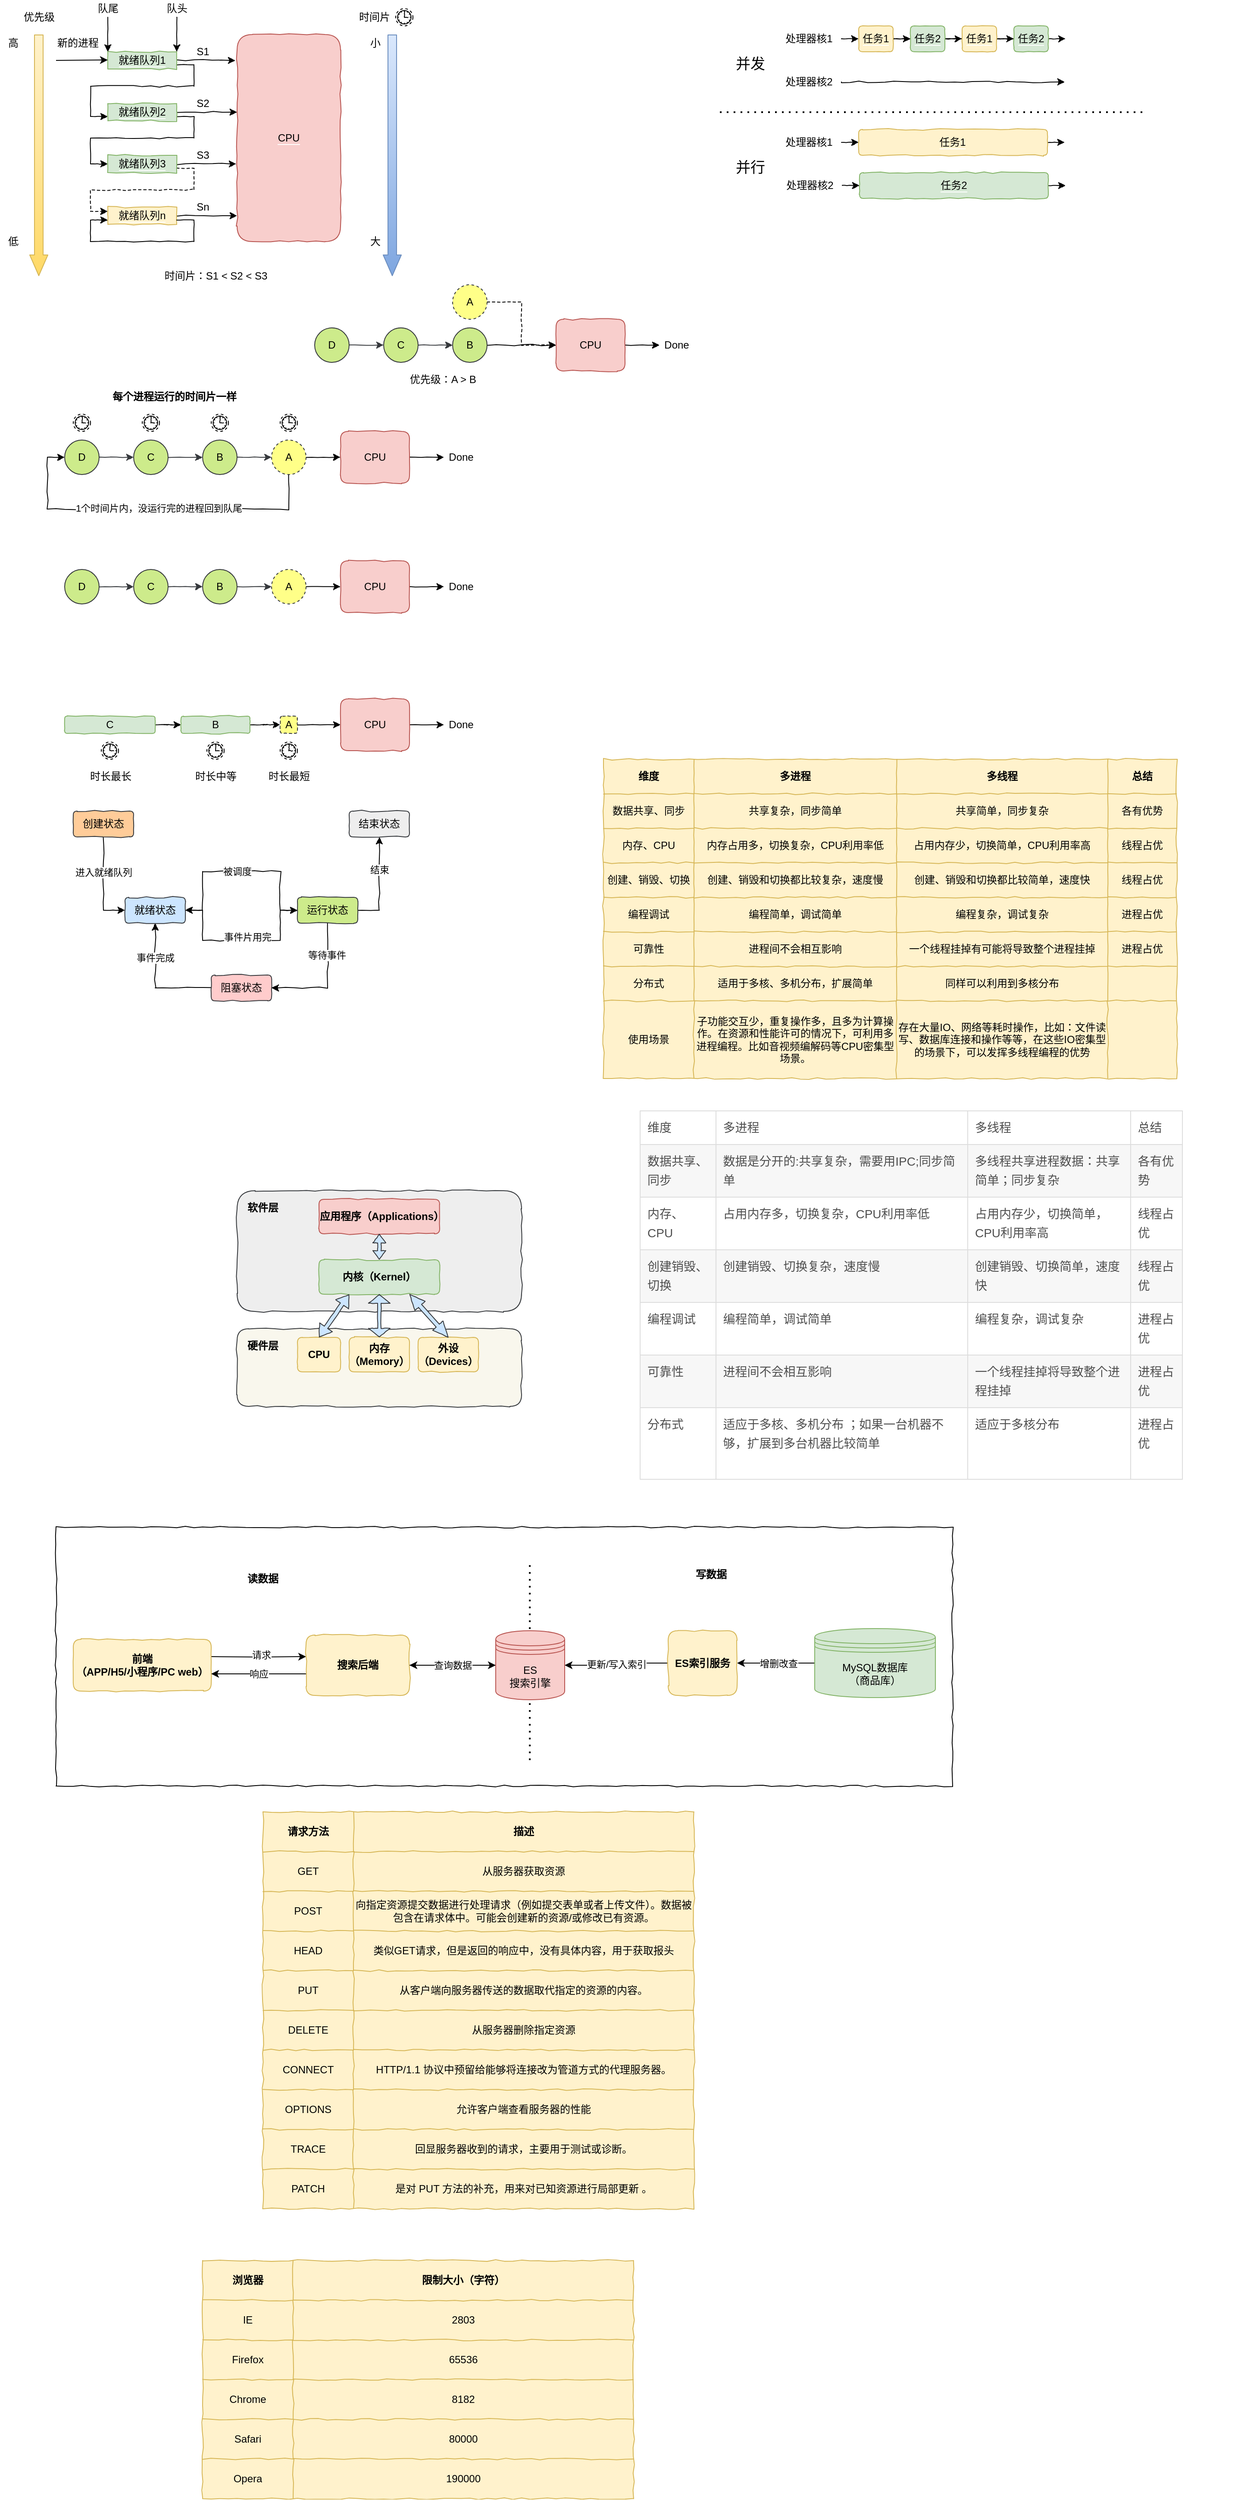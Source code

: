<mxfile version="14.1.4" type="github">
  <diagram id="RjBqsqhj3sioLkczXOe3" name="Page-1">
    <mxGraphModel dx="946" dy="2928" grid="1" gridSize="10" guides="1" tooltips="1" connect="1" arrows="1" fold="1" page="1" pageScale="1" pageWidth="827" pageHeight="1169" math="0" shadow="0">
      <root>
        <mxCell id="0" />
        <mxCell id="1" parent="0" />
        <mxCell id="GFjqKOsz96lYpiR8VjZb-7" value="" style="rounded=1;whiteSpace=wrap;html=1;comic=1;fillColor=#f9f7ed;strokeColor=#36393d;" vertex="1" parent="1">
          <mxGeometry x="280" y="-260" width="330" height="90" as="geometry" />
        </mxCell>
        <mxCell id="GFjqKOsz96lYpiR8VjZb-8" value="" style="rounded=1;whiteSpace=wrap;html=1;comic=1;fillColor=#eeeeee;strokeColor=#36393d;" vertex="1" parent="1">
          <mxGeometry x="280" y="-420" width="330" height="140" as="geometry" />
        </mxCell>
        <mxCell id="zmc4Z-w7jA_BF66H5ybC-30" value="" style="rounded=0;whiteSpace=wrap;html=1;comic=1;" parent="1" vertex="1">
          <mxGeometry x="70" y="-30" width="1040" height="300" as="geometry" />
        </mxCell>
        <mxCell id="zmc4Z-w7jA_BF66H5ybC-29" value="" style="endArrow=none;dashed=1;html=1;dashPattern=1 3;strokeWidth=2;" parent="1" edge="1">
          <mxGeometry width="50" height="50" relative="1" as="geometry">
            <mxPoint x="619.5" y="240" as="sourcePoint" />
            <mxPoint x="619.5" y="10" as="targetPoint" />
          </mxGeometry>
        </mxCell>
        <mxCell id="46z4oTIVy4qsNz0aYybG-44" value="" style="shape=table;html=1;whiteSpace=wrap;startSize=0;container=1;collapsible=0;childLayout=tableLayout;comic=1;fillColor=#fff2cc;strokeColor=#d6b656;" parent="1" vertex="1">
          <mxGeometry x="310" y="300" width="500" height="460" as="geometry" />
        </mxCell>
        <mxCell id="46z4oTIVy4qsNz0aYybG-45" value="" style="shape=partialRectangle;html=1;whiteSpace=wrap;collapsible=0;dropTarget=0;pointerEvents=0;fillColor=none;top=0;left=0;bottom=0;right=0;points=[[0,0.5],[1,0.5]];portConstraint=eastwest;" parent="46z4oTIVy4qsNz0aYybG-44" vertex="1">
          <mxGeometry width="500" height="46" as="geometry" />
        </mxCell>
        <mxCell id="46z4oTIVy4qsNz0aYybG-46" value="&lt;b&gt;请求方法&lt;/b&gt;" style="shape=partialRectangle;html=1;whiteSpace=wrap;connectable=0;overflow=hidden;fillColor=none;top=0;left=0;bottom=0;right=0;" parent="46z4oTIVy4qsNz0aYybG-45" vertex="1">
          <mxGeometry width="105" height="46" as="geometry" />
        </mxCell>
        <mxCell id="46z4oTIVy4qsNz0aYybG-47" value="&lt;b&gt;描述&lt;/b&gt;" style="shape=partialRectangle;html=1;whiteSpace=wrap;connectable=0;overflow=hidden;fillColor=none;top=0;left=0;bottom=0;right=0;" parent="46z4oTIVy4qsNz0aYybG-45" vertex="1">
          <mxGeometry x="105" width="395" height="46" as="geometry" />
        </mxCell>
        <mxCell id="46z4oTIVy4qsNz0aYybG-48" value="" style="shape=partialRectangle;html=1;whiteSpace=wrap;collapsible=0;dropTarget=0;pointerEvents=0;fillColor=none;top=0;left=0;bottom=0;right=0;points=[[0,0.5],[1,0.5]];portConstraint=eastwest;" parent="46z4oTIVy4qsNz0aYybG-44" vertex="1">
          <mxGeometry y="46" width="500" height="46" as="geometry" />
        </mxCell>
        <mxCell id="46z4oTIVy4qsNz0aYybG-49" value="GET" style="shape=partialRectangle;html=1;whiteSpace=wrap;connectable=0;overflow=hidden;fillColor=none;top=0;left=0;bottom=0;right=0;" parent="46z4oTIVy4qsNz0aYybG-48" vertex="1">
          <mxGeometry width="105" height="46" as="geometry" />
        </mxCell>
        <mxCell id="46z4oTIVy4qsNz0aYybG-50" value="从服务器获取资源" style="shape=partialRectangle;html=1;whiteSpace=wrap;connectable=0;overflow=hidden;fillColor=none;top=0;left=0;bottom=0;right=0;" parent="46z4oTIVy4qsNz0aYybG-48" vertex="1">
          <mxGeometry x="105" width="395" height="46" as="geometry" />
        </mxCell>
        <mxCell id="46z4oTIVy4qsNz0aYybG-51" value="" style="shape=partialRectangle;html=1;whiteSpace=wrap;collapsible=0;dropTarget=0;pointerEvents=0;fillColor=none;top=0;left=0;bottom=0;right=0;points=[[0,0.5],[1,0.5]];portConstraint=eastwest;" parent="46z4oTIVy4qsNz0aYybG-44" vertex="1">
          <mxGeometry y="92" width="500" height="46" as="geometry" />
        </mxCell>
        <mxCell id="46z4oTIVy4qsNz0aYybG-52" value="POST" style="shape=partialRectangle;html=1;whiteSpace=wrap;connectable=0;overflow=hidden;fillColor=none;top=0;left=0;bottom=0;right=0;" parent="46z4oTIVy4qsNz0aYybG-51" vertex="1">
          <mxGeometry width="105" height="46" as="geometry" />
        </mxCell>
        <mxCell id="46z4oTIVy4qsNz0aYybG-53" value="向指定资源提交数据进行处理请求（例如提交表单或者上传文件）。数据被包含在请求体中。可能会创建新的资源/或修改已有资源。" style="shape=partialRectangle;html=1;whiteSpace=wrap;connectable=0;overflow=hidden;fillColor=none;top=0;left=0;bottom=0;right=0;" parent="46z4oTIVy4qsNz0aYybG-51" vertex="1">
          <mxGeometry x="105" width="395" height="46" as="geometry" />
        </mxCell>
        <mxCell id="46z4oTIVy4qsNz0aYybG-54" value="" style="shape=partialRectangle;html=1;whiteSpace=wrap;collapsible=0;dropTarget=0;pointerEvents=0;fillColor=none;top=0;left=0;bottom=0;right=0;points=[[0,0.5],[1,0.5]];portConstraint=eastwest;" parent="46z4oTIVy4qsNz0aYybG-44" vertex="1">
          <mxGeometry y="138" width="500" height="46" as="geometry" />
        </mxCell>
        <mxCell id="46z4oTIVy4qsNz0aYybG-55" value="HEAD" style="shape=partialRectangle;html=1;whiteSpace=wrap;connectable=0;overflow=hidden;fillColor=none;top=0;left=0;bottom=0;right=0;" parent="46z4oTIVy4qsNz0aYybG-54" vertex="1">
          <mxGeometry width="105" height="46" as="geometry" />
        </mxCell>
        <mxCell id="46z4oTIVy4qsNz0aYybG-56" value="类似GET请求，但是返回的响应中，没有具体内容，用于获取报头" style="shape=partialRectangle;html=1;whiteSpace=wrap;connectable=0;overflow=hidden;fillColor=none;top=0;left=0;bottom=0;right=0;" parent="46z4oTIVy4qsNz0aYybG-54" vertex="1">
          <mxGeometry x="105" width="395" height="46" as="geometry" />
        </mxCell>
        <mxCell id="46z4oTIVy4qsNz0aYybG-57" value="" style="shape=partialRectangle;html=1;whiteSpace=wrap;collapsible=0;dropTarget=0;pointerEvents=0;fillColor=none;top=0;left=0;bottom=0;right=0;points=[[0,0.5],[1,0.5]];portConstraint=eastwest;" parent="46z4oTIVy4qsNz0aYybG-44" vertex="1">
          <mxGeometry y="184" width="500" height="46" as="geometry" />
        </mxCell>
        <mxCell id="46z4oTIVy4qsNz0aYybG-58" value="PUT" style="shape=partialRectangle;html=1;whiteSpace=wrap;connectable=0;overflow=hidden;fillColor=none;top=0;left=0;bottom=0;right=0;" parent="46z4oTIVy4qsNz0aYybG-57" vertex="1">
          <mxGeometry width="105" height="46" as="geometry" />
        </mxCell>
        <mxCell id="46z4oTIVy4qsNz0aYybG-59" value="从客户端向服务器传送的数据取代指定的资源的内容。" style="shape=partialRectangle;html=1;whiteSpace=wrap;connectable=0;overflow=hidden;fillColor=none;top=0;left=0;bottom=0;right=0;" parent="46z4oTIVy4qsNz0aYybG-57" vertex="1">
          <mxGeometry x="105" width="395" height="46" as="geometry" />
        </mxCell>
        <mxCell id="46z4oTIVy4qsNz0aYybG-60" value="" style="shape=partialRectangle;html=1;whiteSpace=wrap;collapsible=0;dropTarget=0;pointerEvents=0;fillColor=none;top=0;left=0;bottom=0;right=0;points=[[0,0.5],[1,0.5]];portConstraint=eastwest;" parent="46z4oTIVy4qsNz0aYybG-44" vertex="1">
          <mxGeometry y="230" width="500" height="46" as="geometry" />
        </mxCell>
        <mxCell id="46z4oTIVy4qsNz0aYybG-61" value="DELETE" style="shape=partialRectangle;html=1;whiteSpace=wrap;connectable=0;overflow=hidden;fillColor=none;top=0;left=0;bottom=0;right=0;" parent="46z4oTIVy4qsNz0aYybG-60" vertex="1">
          <mxGeometry width="105" height="46" as="geometry" />
        </mxCell>
        <mxCell id="46z4oTIVy4qsNz0aYybG-62" value="从服务器删除指定资源" style="shape=partialRectangle;html=1;whiteSpace=wrap;connectable=0;overflow=hidden;fillColor=none;top=0;left=0;bottom=0;right=0;" parent="46z4oTIVy4qsNz0aYybG-60" vertex="1">
          <mxGeometry x="105" width="395" height="46" as="geometry" />
        </mxCell>
        <mxCell id="46z4oTIVy4qsNz0aYybG-72" style="shape=partialRectangle;html=1;whiteSpace=wrap;collapsible=0;dropTarget=0;pointerEvents=0;fillColor=none;top=0;left=0;bottom=0;right=0;points=[[0,0.5],[1,0.5]];portConstraint=eastwest;" parent="46z4oTIVy4qsNz0aYybG-44" vertex="1">
          <mxGeometry y="276" width="500" height="46" as="geometry" />
        </mxCell>
        <mxCell id="46z4oTIVy4qsNz0aYybG-73" value="CONNECT" style="shape=partialRectangle;html=1;whiteSpace=wrap;connectable=0;overflow=hidden;fillColor=none;top=0;left=0;bottom=0;right=0;" parent="46z4oTIVy4qsNz0aYybG-72" vertex="1">
          <mxGeometry width="105" height="46" as="geometry" />
        </mxCell>
        <mxCell id="46z4oTIVy4qsNz0aYybG-74" value="HTTP/1.1 协议中预留给能够将连接改为管道方式的代理服务器。" style="shape=partialRectangle;html=1;whiteSpace=wrap;connectable=0;overflow=hidden;fillColor=none;top=0;left=0;bottom=0;right=0;" parent="46z4oTIVy4qsNz0aYybG-72" vertex="1">
          <mxGeometry x="105" width="395" height="46" as="geometry" />
        </mxCell>
        <mxCell id="46z4oTIVy4qsNz0aYybG-69" style="shape=partialRectangle;html=1;whiteSpace=wrap;collapsible=0;dropTarget=0;pointerEvents=0;fillColor=none;top=0;left=0;bottom=0;right=0;points=[[0,0.5],[1,0.5]];portConstraint=eastwest;" parent="46z4oTIVy4qsNz0aYybG-44" vertex="1">
          <mxGeometry y="322" width="500" height="46" as="geometry" />
        </mxCell>
        <mxCell id="46z4oTIVy4qsNz0aYybG-70" value="OPTIONS" style="shape=partialRectangle;html=1;whiteSpace=wrap;connectable=0;overflow=hidden;fillColor=none;top=0;left=0;bottom=0;right=0;" parent="46z4oTIVy4qsNz0aYybG-69" vertex="1">
          <mxGeometry width="105" height="46" as="geometry" />
        </mxCell>
        <mxCell id="46z4oTIVy4qsNz0aYybG-71" value="允许客户端查看服务器的性能" style="shape=partialRectangle;html=1;whiteSpace=wrap;connectable=0;overflow=hidden;fillColor=none;top=0;left=0;bottom=0;right=0;" parent="46z4oTIVy4qsNz0aYybG-69" vertex="1">
          <mxGeometry x="105" width="395" height="46" as="geometry" />
        </mxCell>
        <mxCell id="46z4oTIVy4qsNz0aYybG-66" style="shape=partialRectangle;html=1;whiteSpace=wrap;collapsible=0;dropTarget=0;pointerEvents=0;fillColor=none;top=0;left=0;bottom=0;right=0;points=[[0,0.5],[1,0.5]];portConstraint=eastwest;" parent="46z4oTIVy4qsNz0aYybG-44" vertex="1">
          <mxGeometry y="368" width="500" height="46" as="geometry" />
        </mxCell>
        <mxCell id="46z4oTIVy4qsNz0aYybG-67" value="TRACE" style="shape=partialRectangle;html=1;whiteSpace=wrap;connectable=0;overflow=hidden;fillColor=none;top=0;left=0;bottom=0;right=0;" parent="46z4oTIVy4qsNz0aYybG-66" vertex="1">
          <mxGeometry width="105" height="46" as="geometry" />
        </mxCell>
        <mxCell id="46z4oTIVy4qsNz0aYybG-68" value="回显服务器收到的请求，主要用于测试或诊断。" style="shape=partialRectangle;html=1;whiteSpace=wrap;connectable=0;overflow=hidden;fillColor=none;top=0;left=0;bottom=0;right=0;" parent="46z4oTIVy4qsNz0aYybG-66" vertex="1">
          <mxGeometry x="105" width="395" height="46" as="geometry" />
        </mxCell>
        <mxCell id="46z4oTIVy4qsNz0aYybG-63" style="shape=partialRectangle;html=1;whiteSpace=wrap;collapsible=0;dropTarget=0;pointerEvents=0;fillColor=none;top=0;left=0;bottom=0;right=0;points=[[0,0.5],[1,0.5]];portConstraint=eastwest;" parent="46z4oTIVy4qsNz0aYybG-44" vertex="1">
          <mxGeometry y="414" width="500" height="46" as="geometry" />
        </mxCell>
        <mxCell id="46z4oTIVy4qsNz0aYybG-64" value="PATCH" style="shape=partialRectangle;html=1;whiteSpace=wrap;connectable=0;overflow=hidden;fillColor=none;top=0;left=0;bottom=0;right=0;" parent="46z4oTIVy4qsNz0aYybG-63" vertex="1">
          <mxGeometry width="105" height="46" as="geometry" />
        </mxCell>
        <mxCell id="46z4oTIVy4qsNz0aYybG-65" value="是对 PUT 方法的补充，用来对已知资源进行局部更新 。" style="shape=partialRectangle;html=1;whiteSpace=wrap;connectable=0;overflow=hidden;fillColor=none;top=0;left=0;bottom=0;right=0;" parent="46z4oTIVy4qsNz0aYybG-63" vertex="1">
          <mxGeometry x="105" width="395" height="46" as="geometry" />
        </mxCell>
        <mxCell id="46z4oTIVy4qsNz0aYybG-75" value="" style="shape=table;html=1;whiteSpace=wrap;startSize=0;container=1;collapsible=0;childLayout=tableLayout;comic=1;fillColor=#fff2cc;strokeColor=#d6b656;" parent="1" vertex="1">
          <mxGeometry x="240" y="820" width="500" height="276" as="geometry" />
        </mxCell>
        <mxCell id="46z4oTIVy4qsNz0aYybG-76" value="" style="shape=partialRectangle;html=1;whiteSpace=wrap;collapsible=0;dropTarget=0;pointerEvents=0;fillColor=none;top=0;left=0;bottom=0;right=0;points=[[0,0.5],[1,0.5]];portConstraint=eastwest;" parent="46z4oTIVy4qsNz0aYybG-75" vertex="1">
          <mxGeometry width="500" height="46" as="geometry" />
        </mxCell>
        <mxCell id="46z4oTIVy4qsNz0aYybG-77" value="&lt;b&gt;浏览器&lt;/b&gt;" style="shape=partialRectangle;html=1;whiteSpace=wrap;connectable=0;overflow=hidden;fillColor=none;top=0;left=0;bottom=0;right=0;" parent="46z4oTIVy4qsNz0aYybG-76" vertex="1">
          <mxGeometry width="105" height="46" as="geometry" />
        </mxCell>
        <mxCell id="46z4oTIVy4qsNz0aYybG-78" value="&lt;b&gt;限制大小（字符）&lt;/b&gt;" style="shape=partialRectangle;html=1;whiteSpace=wrap;connectable=0;overflow=hidden;fillColor=none;top=0;left=0;bottom=0;right=0;" parent="46z4oTIVy4qsNz0aYybG-76" vertex="1">
          <mxGeometry x="105" width="395" height="46" as="geometry" />
        </mxCell>
        <mxCell id="46z4oTIVy4qsNz0aYybG-79" value="" style="shape=partialRectangle;html=1;whiteSpace=wrap;collapsible=0;dropTarget=0;pointerEvents=0;fillColor=none;top=0;left=0;bottom=0;right=0;points=[[0,0.5],[1,0.5]];portConstraint=eastwest;" parent="46z4oTIVy4qsNz0aYybG-75" vertex="1">
          <mxGeometry y="46" width="500" height="46" as="geometry" />
        </mxCell>
        <mxCell id="46z4oTIVy4qsNz0aYybG-80" value="IE" style="shape=partialRectangle;html=1;whiteSpace=wrap;connectable=0;overflow=hidden;fillColor=none;top=0;left=0;bottom=0;right=0;" parent="46z4oTIVy4qsNz0aYybG-79" vertex="1">
          <mxGeometry width="105" height="46" as="geometry" />
        </mxCell>
        <mxCell id="46z4oTIVy4qsNz0aYybG-81" value="2803" style="shape=partialRectangle;html=1;whiteSpace=wrap;connectable=0;overflow=hidden;fillColor=none;top=0;left=0;bottom=0;right=0;" parent="46z4oTIVy4qsNz0aYybG-79" vertex="1">
          <mxGeometry x="105" width="395" height="46" as="geometry" />
        </mxCell>
        <mxCell id="46z4oTIVy4qsNz0aYybG-82" value="" style="shape=partialRectangle;html=1;whiteSpace=wrap;collapsible=0;dropTarget=0;pointerEvents=0;fillColor=none;top=0;left=0;bottom=0;right=0;points=[[0,0.5],[1,0.5]];portConstraint=eastwest;" parent="46z4oTIVy4qsNz0aYybG-75" vertex="1">
          <mxGeometry y="92" width="500" height="46" as="geometry" />
        </mxCell>
        <mxCell id="46z4oTIVy4qsNz0aYybG-83" value="Firefox" style="shape=partialRectangle;html=1;whiteSpace=wrap;connectable=0;overflow=hidden;fillColor=none;top=0;left=0;bottom=0;right=0;" parent="46z4oTIVy4qsNz0aYybG-82" vertex="1">
          <mxGeometry width="105" height="46" as="geometry" />
        </mxCell>
        <mxCell id="46z4oTIVy4qsNz0aYybG-84" value="65536" style="shape=partialRectangle;html=1;whiteSpace=wrap;connectable=0;overflow=hidden;fillColor=none;top=0;left=0;bottom=0;right=0;" parent="46z4oTIVy4qsNz0aYybG-82" vertex="1">
          <mxGeometry x="105" width="395" height="46" as="geometry" />
        </mxCell>
        <mxCell id="46z4oTIVy4qsNz0aYybG-85" value="" style="shape=partialRectangle;html=1;whiteSpace=wrap;collapsible=0;dropTarget=0;pointerEvents=0;fillColor=none;top=0;left=0;bottom=0;right=0;points=[[0,0.5],[1,0.5]];portConstraint=eastwest;" parent="46z4oTIVy4qsNz0aYybG-75" vertex="1">
          <mxGeometry y="138" width="500" height="46" as="geometry" />
        </mxCell>
        <mxCell id="46z4oTIVy4qsNz0aYybG-86" value="Chrome" style="shape=partialRectangle;html=1;whiteSpace=wrap;connectable=0;overflow=hidden;fillColor=none;top=0;left=0;bottom=0;right=0;" parent="46z4oTIVy4qsNz0aYybG-85" vertex="1">
          <mxGeometry width="105" height="46" as="geometry" />
        </mxCell>
        <mxCell id="46z4oTIVy4qsNz0aYybG-87" value="8182" style="shape=partialRectangle;html=1;whiteSpace=wrap;connectable=0;overflow=hidden;fillColor=none;top=0;left=0;bottom=0;right=0;" parent="46z4oTIVy4qsNz0aYybG-85" vertex="1">
          <mxGeometry x="105" width="395" height="46" as="geometry" />
        </mxCell>
        <mxCell id="46z4oTIVy4qsNz0aYybG-88" value="" style="shape=partialRectangle;html=1;whiteSpace=wrap;collapsible=0;dropTarget=0;pointerEvents=0;fillColor=none;top=0;left=0;bottom=0;right=0;points=[[0,0.5],[1,0.5]];portConstraint=eastwest;" parent="46z4oTIVy4qsNz0aYybG-75" vertex="1">
          <mxGeometry y="184" width="500" height="46" as="geometry" />
        </mxCell>
        <mxCell id="46z4oTIVy4qsNz0aYybG-89" value="Safari" style="shape=partialRectangle;html=1;whiteSpace=wrap;connectable=0;overflow=hidden;fillColor=none;top=0;left=0;bottom=0;right=0;" parent="46z4oTIVy4qsNz0aYybG-88" vertex="1">
          <mxGeometry width="105" height="46" as="geometry" />
        </mxCell>
        <mxCell id="46z4oTIVy4qsNz0aYybG-90" value="80000" style="shape=partialRectangle;html=1;whiteSpace=wrap;connectable=0;overflow=hidden;fillColor=none;top=0;left=0;bottom=0;right=0;" parent="46z4oTIVy4qsNz0aYybG-88" vertex="1">
          <mxGeometry x="105" width="395" height="46" as="geometry" />
        </mxCell>
        <mxCell id="46z4oTIVy4qsNz0aYybG-94" style="shape=partialRectangle;html=1;whiteSpace=wrap;collapsible=0;dropTarget=0;pointerEvents=0;fillColor=none;top=0;left=0;bottom=0;right=0;points=[[0,0.5],[1,0.5]];portConstraint=eastwest;" parent="46z4oTIVy4qsNz0aYybG-75" vertex="1">
          <mxGeometry y="230" width="500" height="46" as="geometry" />
        </mxCell>
        <mxCell id="46z4oTIVy4qsNz0aYybG-95" value="Opera" style="shape=partialRectangle;html=1;whiteSpace=wrap;connectable=0;overflow=hidden;fillColor=none;top=0;left=0;bottom=0;right=0;" parent="46z4oTIVy4qsNz0aYybG-94" vertex="1">
          <mxGeometry width="105" height="46" as="geometry" />
        </mxCell>
        <mxCell id="46z4oTIVy4qsNz0aYybG-96" value="190000" style="shape=partialRectangle;html=1;whiteSpace=wrap;connectable=0;overflow=hidden;fillColor=none;top=0;left=0;bottom=0;right=0;" parent="46z4oTIVy4qsNz0aYybG-94" vertex="1">
          <mxGeometry x="105" width="395" height="46" as="geometry" />
        </mxCell>
        <mxCell id="zmc4Z-w7jA_BF66H5ybC-12" value="请求" style="edgeStyle=orthogonalEdgeStyle;rounded=0;orthogonalLoop=1;jettySize=auto;html=1;entryX=0;entryY=0.357;entryDx=0;entryDy=0;entryPerimeter=0;" parent="1" target="zmc4Z-w7jA_BF66H5ybC-5" edge="1">
          <mxGeometry x="0.067" y="3" relative="1" as="geometry">
            <mxPoint x="250" y="120" as="sourcePoint" />
            <Array as="points" />
            <mxPoint y="1" as="offset" />
          </mxGeometry>
        </mxCell>
        <mxCell id="zmc4Z-w7jA_BF66H5ybC-4" value="&lt;b&gt;前端&lt;br&gt;（APP/H5/小程序/PC web）&lt;br&gt;&lt;/b&gt;" style="rounded=1;whiteSpace=wrap;html=1;comic=1;fillColor=#fff2cc;strokeColor=#d6b656;" parent="1" vertex="1">
          <mxGeometry x="90" y="100" width="160" height="60" as="geometry" />
        </mxCell>
        <mxCell id="zmc4Z-w7jA_BF66H5ybC-13" value="响应" style="edgeStyle=orthogonalEdgeStyle;rounded=0;orthogonalLoop=1;jettySize=auto;html=1;" parent="1" source="zmc4Z-w7jA_BF66H5ybC-5" edge="1">
          <mxGeometry relative="1" as="geometry">
            <mxPoint x="250" y="140" as="targetPoint" />
            <Array as="points">
              <mxPoint x="250" y="140" />
            </Array>
          </mxGeometry>
        </mxCell>
        <mxCell id="zmc4Z-w7jA_BF66H5ybC-15" style="edgeStyle=orthogonalEdgeStyle;rounded=0;orthogonalLoop=1;jettySize=auto;html=1;entryX=0;entryY=0.5;entryDx=0;entryDy=0;entryPerimeter=0;" parent="1" source="zmc4Z-w7jA_BF66H5ybC-5" edge="1">
          <mxGeometry relative="1" as="geometry">
            <mxPoint x="580" y="130" as="targetPoint" />
          </mxGeometry>
        </mxCell>
        <mxCell id="zmc4Z-w7jA_BF66H5ybC-5" value="&lt;b&gt;搜索后端&lt;/b&gt;" style="rounded=1;whiteSpace=wrap;html=1;comic=1;fillColor=#fff2cc;strokeColor=#d6b656;" parent="1" vertex="1">
          <mxGeometry x="360" y="95" width="120" height="70" as="geometry" />
        </mxCell>
        <mxCell id="zmc4Z-w7jA_BF66H5ybC-17" style="edgeStyle=orthogonalEdgeStyle;rounded=0;orthogonalLoop=1;jettySize=auto;html=1;" parent="1" edge="1">
          <mxGeometry relative="1" as="geometry">
            <mxPoint x="480" y="130" as="targetPoint" />
            <mxPoint x="580" y="130" as="sourcePoint" />
          </mxGeometry>
        </mxCell>
        <mxCell id="zmc4Z-w7jA_BF66H5ybC-18" value="查询数据" style="edgeLabel;html=1;align=center;verticalAlign=middle;resizable=0;points=[];" parent="zmc4Z-w7jA_BF66H5ybC-17" vertex="1" connectable="0">
          <mxGeometry x="0.24" y="5" relative="1" as="geometry">
            <mxPoint x="12" y="-5" as="offset" />
          </mxGeometry>
        </mxCell>
        <mxCell id="zmc4Z-w7jA_BF66H5ybC-20" value="ES&lt;br&gt;搜索引擎" style="shape=datastore;whiteSpace=wrap;html=1;comic=0;fillColor=#f8cecc;strokeColor=#b85450;treeMoving=1;" parent="1" vertex="1">
          <mxGeometry x="580" y="90" width="80" height="80" as="geometry" />
        </mxCell>
        <mxCell id="zmc4Z-w7jA_BF66H5ybC-33" style="edgeStyle=orthogonalEdgeStyle;rounded=0;orthogonalLoop=1;jettySize=auto;html=1;entryX=1;entryY=0.5;entryDx=0;entryDy=0;" parent="1" source="zmc4Z-w7jA_BF66H5ybC-21" target="zmc4Z-w7jA_BF66H5ybC-22" edge="1">
          <mxGeometry relative="1" as="geometry" />
        </mxCell>
        <mxCell id="zmc4Z-w7jA_BF66H5ybC-34" value="增删改查" style="edgeLabel;html=1;align=center;verticalAlign=middle;resizable=0;points=[];" parent="zmc4Z-w7jA_BF66H5ybC-33" vertex="1" connectable="0">
          <mxGeometry x="0.167" y="2" relative="1" as="geometry">
            <mxPoint x="10" y="-2" as="offset" />
          </mxGeometry>
        </mxCell>
        <mxCell id="zmc4Z-w7jA_BF66H5ybC-21" value="MySQL数据库&lt;br&gt;（商品库）" style="shape=datastore;whiteSpace=wrap;html=1;comic=0;fillColor=#d5e8d4;strokeColor=#82b366;treeMoving=1;" parent="1" vertex="1">
          <mxGeometry x="950" y="87.5" width="140" height="80" as="geometry" />
        </mxCell>
        <mxCell id="zmc4Z-w7jA_BF66H5ybC-27" value="更新/写入索引" style="edgeStyle=orthogonalEdgeStyle;rounded=0;orthogonalLoop=1;jettySize=auto;html=1;entryX=1;entryY=0.5;entryDx=0;entryDy=0;" parent="1" source="zmc4Z-w7jA_BF66H5ybC-22" target="zmc4Z-w7jA_BF66H5ybC-20" edge="1">
          <mxGeometry relative="1" as="geometry" />
        </mxCell>
        <mxCell id="zmc4Z-w7jA_BF66H5ybC-22" value="&lt;b&gt;ES索引服务&lt;/b&gt;" style="rounded=1;whiteSpace=wrap;html=1;comic=1;fillColor=#fff2cc;strokeColor=#d6b656;" parent="1" vertex="1">
          <mxGeometry x="780" y="90" width="80" height="75" as="geometry" />
        </mxCell>
        <mxCell id="zmc4Z-w7jA_BF66H5ybC-31" value="&lt;b&gt;读数据&lt;/b&gt;" style="text;html=1;strokeColor=none;fillColor=none;align=center;verticalAlign=middle;whiteSpace=wrap;rounded=0;comic=1;" parent="1" vertex="1">
          <mxGeometry x="220" y="10" width="180" height="40" as="geometry" />
        </mxCell>
        <mxCell id="zmc4Z-w7jA_BF66H5ybC-32" value="&lt;b&gt;写数据&lt;/b&gt;" style="text;html=1;strokeColor=none;fillColor=none;align=center;verticalAlign=middle;whiteSpace=wrap;rounded=0;comic=1;" parent="1" vertex="1">
          <mxGeometry x="770" y="10" width="120" height="30" as="geometry" />
        </mxCell>
        <mxCell id="GFjqKOsz96lYpiR8VjZb-1" value="&lt;b&gt;应用程序（Applications）&lt;/b&gt;" style="rounded=1;whiteSpace=wrap;html=1;comic=1;fillColor=#f8cecc;strokeColor=#b85450;" vertex="1" parent="1">
          <mxGeometry x="375" y="-410" width="140" height="40" as="geometry" />
        </mxCell>
        <mxCell id="GFjqKOsz96lYpiR8VjZb-2" value="&lt;b&gt;内核（Kernel）&lt;/b&gt;" style="rounded=1;whiteSpace=wrap;html=1;comic=1;fillColor=#d5e8d4;strokeColor=#82b366;" vertex="1" parent="1">
          <mxGeometry x="375" y="-340" width="140" height="40" as="geometry" />
        </mxCell>
        <mxCell id="GFjqKOsz96lYpiR8VjZb-3" value="&lt;b&gt;CPU&lt;/b&gt;" style="rounded=1;whiteSpace=wrap;html=1;comic=1;fillColor=#fff2cc;strokeColor=#d6b656;" vertex="1" parent="1">
          <mxGeometry x="350" y="-250" width="50" height="40" as="geometry" />
        </mxCell>
        <mxCell id="GFjqKOsz96lYpiR8VjZb-4" value="&lt;b&gt;内存（Memory）&lt;/b&gt;" style="rounded=1;whiteSpace=wrap;html=1;comic=1;fillColor=#fff2cc;strokeColor=#d6b656;" vertex="1" parent="1">
          <mxGeometry x="410" y="-250" width="70" height="40" as="geometry" />
        </mxCell>
        <mxCell id="GFjqKOsz96lYpiR8VjZb-5" value="&lt;b&gt;外设（Devices）&lt;/b&gt;" style="rounded=1;whiteSpace=wrap;html=1;comic=1;fillColor=#fff2cc;strokeColor=#d6b656;" vertex="1" parent="1">
          <mxGeometry x="490" y="-250" width="70" height="40" as="geometry" />
        </mxCell>
        <mxCell id="GFjqKOsz96lYpiR8VjZb-9" value="" style="shape=flexArrow;endArrow=classic;startArrow=classic;html=1;width=5;endSize=4.23;fillColor=#cce5ff;strokeColor=#36393d;entryX=0.25;entryY=1;entryDx=0;entryDy=0;exitX=0.5;exitY=0;exitDx=0;exitDy=0;comic=1;startSize=4.23;startWidth=12;endWidth=12;" edge="1" parent="1" source="GFjqKOsz96lYpiR8VjZb-3" target="GFjqKOsz96lYpiR8VjZb-2">
          <mxGeometry width="50" height="50" relative="1" as="geometry">
            <mxPoint x="354" y="-250" as="sourcePoint" />
            <mxPoint x="400" y="-290" as="targetPoint" />
          </mxGeometry>
        </mxCell>
        <mxCell id="GFjqKOsz96lYpiR8VjZb-10" value="" style="shape=flexArrow;endArrow=classic;startArrow=classic;html=1;width=5;endSize=5.58;fillColor=#cce5ff;strokeColor=#36393d;entryX=0.75;entryY=1;entryDx=0;entryDy=0;exitX=0.5;exitY=0;exitDx=0;exitDy=0;comic=1;startSize=5.58;endWidth=10;startWidth=10;" edge="1" parent="1" source="GFjqKOsz96lYpiR8VjZb-5" target="GFjqKOsz96lYpiR8VjZb-2">
          <mxGeometry width="50" height="50" relative="1" as="geometry">
            <mxPoint x="515" y="-250" as="sourcePoint" />
            <mxPoint x="560" y="-300" as="targetPoint" />
          </mxGeometry>
        </mxCell>
        <mxCell id="GFjqKOsz96lYpiR8VjZb-11" value="" style="shape=flexArrow;endArrow=classic;startArrow=classic;html=1;width=4;endSize=3;fillColor=#cce5ff;strokeColor=#36393d;entryX=0.5;entryY=1;entryDx=0;entryDy=0;exitX=0.5;exitY=0;exitDx=0;exitDy=0;comic=1;startSize=3;" edge="1" parent="1" source="GFjqKOsz96lYpiR8VjZb-4" target="GFjqKOsz96lYpiR8VjZb-2">
          <mxGeometry width="50" height="50" relative="1" as="geometry">
            <mxPoint x="490" y="-250" as="sourcePoint" />
            <mxPoint x="427.5" y="-300" as="targetPoint" />
          </mxGeometry>
        </mxCell>
        <mxCell id="GFjqKOsz96lYpiR8VjZb-13" value="" style="shape=flexArrow;endArrow=classic;startArrow=classic;html=1;width=4;endSize=3;fillColor=#cce5ff;strokeColor=#36393d;entryX=0.5;entryY=1;entryDx=0;entryDy=0;comic=1;startSize=3;endWidth=10;startWidth=10;" edge="1" parent="1" target="GFjqKOsz96lYpiR8VjZb-1">
          <mxGeometry width="50" height="50" relative="1" as="geometry">
            <mxPoint x="445" y="-340" as="sourcePoint" />
            <mxPoint x="455" y="-290" as="targetPoint" />
          </mxGeometry>
        </mxCell>
        <mxCell id="GFjqKOsz96lYpiR8VjZb-14" value="&lt;b&gt;软件层&lt;/b&gt;" style="text;html=1;strokeColor=none;fillColor=none;align=center;verticalAlign=middle;whiteSpace=wrap;rounded=0;comic=1;" vertex="1" parent="1">
          <mxGeometry x="290" y="-410" width="40" height="20" as="geometry" />
        </mxCell>
        <mxCell id="GFjqKOsz96lYpiR8VjZb-15" value="&lt;b&gt;硬件层&lt;/b&gt;" style="text;html=1;strokeColor=none;fillColor=none;align=center;verticalAlign=middle;whiteSpace=wrap;rounded=0;comic=1;" vertex="1" parent="1">
          <mxGeometry x="290" y="-250" width="40" height="20" as="geometry" />
        </mxCell>
        <mxCell id="GFjqKOsz96lYpiR8VjZb-16" value="&lt;meta charset=&quot;utf-8&quot;&gt;&lt;table border=&quot;1&quot; cellpadding=&quot;0&quot; cellspacing=&quot;0&quot; style=&quot;box-sizing: border-box; outline: 0px; border-collapse: collapse; border-spacing: 0px; display: table; width: 630px; text-align: left; margin-bottom: 0px; margin-left: auto; margin-right: auto; overflow-wrap: break-word; color: rgb(51, 51, 51); font-size: 16px; font-style: normal; font-weight: 400; letter-spacing: normal; text-transform: none; word-spacing: 0px; background-color: rgb(255, 255, 255);&quot;&gt;&lt;tbody style=&quot;box-sizing: border-box ; outline: 0px ; border: 0px ; overflow-wrap: break-word&quot;&gt;&lt;tr style=&quot;box-sizing: border-box ; outline: 0px ; border-width: 1px 0px 0px ; border-top-style: solid ; border-top-color: rgb(221 , 221 , 221) ; background-color: rgb(255 , 255 , 255) ; overflow-wrap: break-word&quot;&gt;&lt;td style=&quot;box-sizing: border-box ; outline: 0px ; padding: 8px ; margin: 0px ; font-weight: normal ; overflow-wrap: break-word ; border: 1px solid rgb(221 , 221 , 221) ; font-size: 14px ; color: rgb(79 , 79 , 79) ; line-height: 22px ; text-align: left ; vertical-align: top&quot;&gt;&lt;p style=&quot;box-sizing: border-box ; outline: 0px ; margin: 0px ; padding: 0px ; font-weight: 400 ; font-size: 14px ; color: rgb(79 , 79 , 79) ; overflow: auto hidden ; line-height: 22px ; overflow-wrap: break-word ; text-align: left&quot;&gt;维度&lt;/p&gt;&lt;/td&gt;&lt;td style=&quot;box-sizing: border-box ; outline: 0px ; padding: 8px ; margin: 0px ; font-weight: normal ; overflow-wrap: break-word ; border: 1px solid rgb(221 , 221 , 221) ; font-size: 14px ; color: rgb(79 , 79 , 79) ; line-height: 22px ; text-align: left ; vertical-align: top&quot;&gt;&lt;p style=&quot;box-sizing: border-box ; outline: 0px ; margin: 0px ; padding: 0px ; font-weight: 400 ; font-size: 14px ; color: rgb(79 , 79 , 79) ; overflow: auto hidden ; line-height: 22px ; overflow-wrap: break-word ; text-align: left&quot;&gt;多进程&lt;/p&gt;&lt;/td&gt;&lt;td style=&quot;box-sizing: border-box ; outline: 0px ; padding: 8px ; margin: 0px ; font-weight: normal ; overflow-wrap: break-word ; border: 1px solid rgb(221 , 221 , 221) ; font-size: 14px ; color: rgb(79 , 79 , 79) ; line-height: 22px ; text-align: left ; vertical-align: top&quot;&gt;&lt;p style=&quot;box-sizing: border-box ; outline: 0px ; margin: 0px ; padding: 0px ; font-weight: 400 ; font-size: 14px ; color: rgb(79 , 79 , 79) ; overflow: auto hidden ; line-height: 22px ; overflow-wrap: break-word ; text-align: left&quot;&gt;多线程&lt;/p&gt;&lt;/td&gt;&lt;td style=&quot;box-sizing: border-box ; outline: 0px ; padding: 8px ; margin: 0px ; font-weight: normal ; overflow-wrap: break-word ; border: 1px solid rgb(221 , 221 , 221) ; font-size: 14px ; color: rgb(79 , 79 , 79) ; line-height: 22px ; text-align: left ; vertical-align: top&quot;&gt;&lt;p style=&quot;box-sizing: border-box ; outline: 0px ; margin: 0px ; padding: 0px ; font-weight: 400 ; font-size: 14px ; color: rgb(79 , 79 , 79) ; overflow: auto hidden ; line-height: 22px ; overflow-wrap: break-word ; text-align: left&quot;&gt;总结&lt;/p&gt;&lt;/td&gt;&lt;/tr&gt;&lt;tr style=&quot;box-sizing: border-box ; outline: 0px ; border-width: 1px 0px 0px ; border-top-style: solid ; border-top-color: rgb(221 , 221 , 221) ; background-color: rgb(247 , 247 , 247) ; overflow-wrap: break-word&quot;&gt;&lt;td style=&quot;box-sizing: border-box ; outline: 0px ; padding: 8px ; margin: 0px ; font-weight: normal ; overflow-wrap: break-word ; border: 1px solid rgb(221 , 221 , 221) ; font-size: 14px ; color: rgb(79 , 79 , 79) ; line-height: 22px ; text-align: left ; vertical-align: top&quot;&gt;&lt;p style=&quot;box-sizing: border-box ; outline: 0px ; margin: 0px ; padding: 0px ; font-weight: 400 ; font-size: 14px ; color: rgb(79 , 79 , 79) ; overflow: auto hidden ; line-height: 22px ; overflow-wrap: break-word ; text-align: left&quot;&gt;数据共享、同步&lt;/p&gt;&lt;/td&gt;&lt;td style=&quot;box-sizing: border-box ; outline: 0px ; padding: 8px ; margin: 0px ; font-weight: normal ; overflow-wrap: break-word ; border: 1px solid rgb(221 , 221 , 221) ; font-size: 14px ; color: rgb(79 , 79 , 79) ; line-height: 22px ; text-align: left ; vertical-align: top&quot;&gt;&lt;p style=&quot;box-sizing: border-box ; outline: 0px ; margin: 0px ; padding: 0px ; font-weight: 400 ; font-size: 14px ; color: rgb(79 , 79 , 79) ; overflow: auto hidden ; line-height: 22px ; overflow-wrap: break-word ; text-align: left&quot;&gt;数据是分开的:共享复杂，需要用IPC;同步简单&lt;/p&gt;&lt;/td&gt;&lt;td style=&quot;box-sizing: border-box ; outline: 0px ; padding: 8px ; margin: 0px ; font-weight: normal ; overflow-wrap: break-word ; border: 1px solid rgb(221 , 221 , 221) ; font-size: 14px ; color: rgb(79 , 79 , 79) ; line-height: 22px ; text-align: left ; vertical-align: top&quot;&gt;&lt;p style=&quot;box-sizing: border-box ; outline: 0px ; margin: 0px ; padding: 0px ; font-weight: 400 ; font-size: 14px ; color: rgb(79 , 79 , 79) ; overflow: auto hidden ; line-height: 22px ; overflow-wrap: break-word ; text-align: left&quot;&gt;多线程共享进程数据：共享简单；同步复杂&lt;/p&gt;&lt;/td&gt;&lt;td style=&quot;box-sizing: border-box ; outline: 0px ; padding: 8px ; margin: 0px ; font-weight: normal ; overflow-wrap: break-word ; border: 1px solid rgb(221 , 221 , 221) ; font-size: 14px ; color: rgb(79 , 79 , 79) ; line-height: 22px ; text-align: left ; vertical-align: top&quot;&gt;&lt;p style=&quot;box-sizing: border-box ; outline: 0px ; margin: 0px ; padding: 0px ; font-weight: 400 ; font-size: 14px ; color: rgb(79 , 79 , 79) ; overflow: auto hidden ; line-height: 22px ; overflow-wrap: break-word ; text-align: left&quot;&gt;各有优势&lt;/p&gt;&lt;/td&gt;&lt;/tr&gt;&lt;tr style=&quot;box-sizing: border-box ; outline: 0px ; border-width: 1px 0px 0px ; border-top-style: solid ; border-top-color: rgb(221 , 221 , 221) ; background-color: rgb(255 , 255 , 255) ; overflow-wrap: break-word&quot;&gt;&lt;td style=&quot;box-sizing: border-box ; outline: 0px ; padding: 8px ; margin: 0px ; font-weight: normal ; overflow-wrap: break-word ; border: 1px solid rgb(221 , 221 , 221) ; font-size: 14px ; color: rgb(79 , 79 , 79) ; line-height: 22px ; text-align: left ; vertical-align: top&quot;&gt;&lt;p style=&quot;box-sizing: border-box ; outline: 0px ; margin: 0px ; padding: 0px ; font-weight: 400 ; font-size: 14px ; color: rgb(79 , 79 , 79) ; overflow: auto hidden ; line-height: 22px ; overflow-wrap: break-word ; text-align: left&quot;&gt;内存、CPU&lt;/p&gt;&lt;/td&gt;&lt;td style=&quot;box-sizing: border-box ; outline: 0px ; padding: 8px ; margin: 0px ; font-weight: normal ; overflow-wrap: break-word ; border: 1px solid rgb(221 , 221 , 221) ; font-size: 14px ; color: rgb(79 , 79 , 79) ; line-height: 22px ; text-align: left ; vertical-align: top&quot;&gt;&lt;p style=&quot;box-sizing: border-box ; outline: 0px ; margin: 0px ; padding: 0px ; font-weight: 400 ; font-size: 14px ; color: rgb(79 , 79 , 79) ; overflow: auto hidden ; line-height: 22px ; overflow-wrap: break-word ; text-align: left&quot;&gt;占用内存多，切换复杂，CPU利用率低&lt;/p&gt;&lt;/td&gt;&lt;td style=&quot;box-sizing: border-box ; outline: 0px ; padding: 8px ; margin: 0px ; font-weight: normal ; overflow-wrap: break-word ; border: 1px solid rgb(221 , 221 , 221) ; font-size: 14px ; color: rgb(79 , 79 , 79) ; line-height: 22px ; text-align: left ; vertical-align: top&quot;&gt;&lt;p style=&quot;box-sizing: border-box ; outline: 0px ; margin: 0px ; padding: 0px ; font-weight: 400 ; font-size: 14px ; color: rgb(79 , 79 , 79) ; overflow: auto hidden ; line-height: 22px ; overflow-wrap: break-word ; text-align: left&quot;&gt;占用内存少，切换简单，CPU利用率高&lt;/p&gt;&lt;/td&gt;&lt;td style=&quot;box-sizing: border-box ; outline: 0px ; padding: 8px ; margin: 0px ; font-weight: normal ; overflow-wrap: break-word ; border: 1px solid rgb(221 , 221 , 221) ; font-size: 14px ; color: rgb(79 , 79 , 79) ; line-height: 22px ; text-align: left ; vertical-align: top&quot;&gt;&lt;p style=&quot;box-sizing: border-box ; outline: 0px ; margin: 0px ; padding: 0px ; font-weight: 400 ; font-size: 14px ; color: rgb(79 , 79 , 79) ; overflow: auto hidden ; line-height: 22px ; overflow-wrap: break-word ; text-align: left&quot;&gt;线程占优&lt;/p&gt;&lt;/td&gt;&lt;/tr&gt;&lt;tr style=&quot;box-sizing: border-box ; outline: 0px ; border-width: 1px 0px 0px ; border-top-style: solid ; border-top-color: rgb(221 , 221 , 221) ; background-color: rgb(247 , 247 , 247) ; overflow-wrap: break-word&quot;&gt;&lt;td style=&quot;box-sizing: border-box ; outline: 0px ; padding: 8px ; margin: 0px ; font-weight: normal ; overflow-wrap: break-word ; border: 1px solid rgb(221 , 221 , 221) ; font-size: 14px ; color: rgb(79 , 79 , 79) ; line-height: 22px ; text-align: left ; vertical-align: top&quot;&gt;&lt;p style=&quot;box-sizing: border-box ; outline: 0px ; margin: 0px ; padding: 0px ; font-weight: 400 ; font-size: 14px ; color: rgb(79 , 79 , 79) ; overflow: auto hidden ; line-height: 22px ; overflow-wrap: break-word ; text-align: left&quot;&gt;创建销毁、切换&lt;/p&gt;&lt;/td&gt;&lt;td style=&quot;box-sizing: border-box ; outline: 0px ; padding: 8px ; margin: 0px ; font-weight: normal ; overflow-wrap: break-word ; border: 1px solid rgb(221 , 221 , 221) ; font-size: 14px ; color: rgb(79 , 79 , 79) ; line-height: 22px ; text-align: left ; vertical-align: top&quot;&gt;&lt;p style=&quot;box-sizing: border-box ; outline: 0px ; margin: 0px ; padding: 0px ; font-weight: 400 ; font-size: 14px ; color: rgb(79 , 79 , 79) ; overflow: auto hidden ; line-height: 22px ; overflow-wrap: break-word ; text-align: left&quot;&gt;创建销毁、切换复杂，速度慢&amp;nbsp;&lt;/p&gt;&lt;/td&gt;&lt;td style=&quot;box-sizing: border-box ; outline: 0px ; padding: 8px ; margin: 0px ; font-weight: normal ; overflow-wrap: break-word ; border: 1px solid rgb(221 , 221 , 221) ; font-size: 14px ; color: rgb(79 , 79 , 79) ; line-height: 22px ; text-align: left ; vertical-align: top&quot;&gt;&lt;p style=&quot;box-sizing: border-box ; outline: 0px ; margin: 0px ; padding: 0px ; font-weight: 400 ; font-size: 14px ; color: rgb(79 , 79 , 79) ; overflow: auto hidden ; line-height: 22px ; overflow-wrap: break-word ; text-align: left&quot;&gt;创建销毁、切换简单，速度快&amp;nbsp;&lt;/p&gt;&lt;/td&gt;&lt;td style=&quot;box-sizing: border-box ; outline: 0px ; padding: 8px ; margin: 0px ; font-weight: normal ; overflow-wrap: break-word ; border: 1px solid rgb(221 , 221 , 221) ; font-size: 14px ; color: rgb(79 , 79 , 79) ; line-height: 22px ; text-align: left ; vertical-align: top&quot;&gt;&lt;p style=&quot;box-sizing: border-box ; outline: 0px ; margin: 0px ; padding: 0px ; font-weight: 400 ; font-size: 14px ; color: rgb(79 , 79 , 79) ; overflow: auto hidden ; line-height: 22px ; overflow-wrap: break-word ; text-align: left&quot;&gt;线程占优&amp;nbsp;&lt;/p&gt;&lt;/td&gt;&lt;/tr&gt;&lt;tr style=&quot;box-sizing: border-box ; outline: 0px ; border-width: 1px 0px 0px ; border-top-style: solid ; border-top-color: rgb(221 , 221 , 221) ; background-color: rgb(255 , 255 , 255) ; overflow-wrap: break-word&quot;&gt;&lt;td style=&quot;box-sizing: border-box ; outline: 0px ; padding: 8px ; margin: 0px ; font-weight: normal ; overflow-wrap: break-word ; border: 1px solid rgb(221 , 221 , 221) ; font-size: 14px ; color: rgb(79 , 79 , 79) ; line-height: 22px ; text-align: left ; vertical-align: top&quot;&gt;&lt;p style=&quot;box-sizing: border-box ; outline: 0px ; margin: 0px ; padding: 0px ; font-weight: 400 ; font-size: 14px ; color: rgb(79 , 79 , 79) ; overflow: auto hidden ; line-height: 22px ; overflow-wrap: break-word ; text-align: left&quot;&gt;编程调试&lt;/p&gt;&lt;/td&gt;&lt;td style=&quot;box-sizing: border-box ; outline: 0px ; padding: 8px ; margin: 0px ; font-weight: normal ; overflow-wrap: break-word ; border: 1px solid rgb(221 , 221 , 221) ; font-size: 14px ; color: rgb(79 , 79 , 79) ; line-height: 22px ; text-align: left ; vertical-align: top&quot;&gt;&lt;p style=&quot;box-sizing: border-box ; outline: 0px ; margin: 0px ; padding: 0px ; font-weight: 400 ; font-size: 14px ; color: rgb(79 , 79 , 79) ; overflow: auto hidden ; line-height: 22px ; overflow-wrap: break-word ; text-align: left&quot;&gt;编程简单，调试简单&lt;/p&gt;&lt;/td&gt;&lt;td style=&quot;box-sizing: border-box ; outline: 0px ; padding: 8px ; margin: 0px ; font-weight: normal ; overflow-wrap: break-word ; border: 1px solid rgb(221 , 221 , 221) ; font-size: 14px ; color: rgb(79 , 79 , 79) ; line-height: 22px ; text-align: left ; vertical-align: top&quot;&gt;&lt;p style=&quot;box-sizing: border-box ; outline: 0px ; margin: 0px ; padding: 0px ; font-weight: 400 ; font-size: 14px ; color: rgb(79 , 79 , 79) ; overflow: auto hidden ; line-height: 22px ; overflow-wrap: break-word ; text-align: left&quot;&gt;编程复杂，调试复杂&lt;/p&gt;&lt;/td&gt;&lt;td style=&quot;box-sizing: border-box ; outline: 0px ; padding: 8px ; margin: 0px ; font-weight: normal ; overflow-wrap: break-word ; border: 1px solid rgb(221 , 221 , 221) ; font-size: 14px ; color: rgb(79 , 79 , 79) ; line-height: 22px ; text-align: left ; vertical-align: top&quot;&gt;&lt;p style=&quot;box-sizing: border-box ; outline: 0px ; margin: 0px ; padding: 0px ; font-weight: 400 ; font-size: 14px ; color: rgb(79 , 79 , 79) ; overflow: auto hidden ; line-height: 22px ; overflow-wrap: break-word ; text-align: left&quot;&gt;进程占优&amp;nbsp;&lt;/p&gt;&lt;/td&gt;&lt;/tr&gt;&lt;tr style=&quot;box-sizing: border-box ; outline: 0px ; border-width: 1px 0px 0px ; border-top-style: solid ; border-top-color: rgb(221 , 221 , 221) ; background-color: rgb(247 , 247 , 247) ; overflow-wrap: break-word&quot;&gt;&lt;td style=&quot;box-sizing: border-box ; outline: 0px ; padding: 8px ; margin: 0px ; font-weight: normal ; overflow-wrap: break-word ; border: 1px solid rgb(221 , 221 , 221) ; font-size: 14px ; color: rgb(79 , 79 , 79) ; line-height: 22px ; text-align: left ; vertical-align: top&quot;&gt;&lt;p style=&quot;box-sizing: border-box ; outline: 0px ; margin: 0px ; padding: 0px ; font-weight: 400 ; font-size: 14px ; color: rgb(79 , 79 , 79) ; overflow: auto hidden ; line-height: 22px ; overflow-wrap: break-word ; text-align: left&quot;&gt;可靠性&lt;/p&gt;&lt;/td&gt;&lt;td style=&quot;box-sizing: border-box ; outline: 0px ; padding: 8px ; margin: 0px ; font-weight: normal ; overflow-wrap: break-word ; border: 1px solid rgb(221 , 221 , 221) ; font-size: 14px ; color: rgb(79 , 79 , 79) ; line-height: 22px ; text-align: left ; vertical-align: top&quot;&gt;&lt;p style=&quot;box-sizing: border-box ; outline: 0px ; margin: 0px ; padding: 0px ; font-weight: 400 ; font-size: 14px ; color: rgb(79 , 79 , 79) ; overflow: auto hidden ; line-height: 22px ; overflow-wrap: break-word ; text-align: left&quot;&gt;进程间不会相互影响&amp;nbsp;&lt;/p&gt;&lt;/td&gt;&lt;td style=&quot;box-sizing: border-box ; outline: 0px ; padding: 8px ; margin: 0px ; font-weight: normal ; overflow-wrap: break-word ; border: 1px solid rgb(221 , 221 , 221) ; font-size: 14px ; color: rgb(79 , 79 , 79) ; line-height: 22px ; text-align: left ; vertical-align: top&quot;&gt;&lt;p style=&quot;box-sizing: border-box ; outline: 0px ; margin: 0px ; padding: 0px ; font-weight: 400 ; font-size: 14px ; color: rgb(79 , 79 , 79) ; overflow: auto hidden ; line-height: 22px ; overflow-wrap: break-word ; text-align: left&quot;&gt;一个线程挂掉将导致整个进程挂掉&lt;/p&gt;&lt;/td&gt;&lt;td style=&quot;box-sizing: border-box ; outline: 0px ; padding: 8px ; margin: 0px ; font-weight: normal ; overflow-wrap: break-word ; border: 1px solid rgb(221 , 221 , 221) ; font-size: 14px ; color: rgb(79 , 79 , 79) ; line-height: 22px ; text-align: left ; vertical-align: top&quot;&gt;&lt;p style=&quot;box-sizing: border-box ; outline: 0px ; margin: 0px ; padding: 0px ; font-weight: 400 ; font-size: 14px ; color: rgb(79 , 79 , 79) ; overflow: auto hidden ; line-height: 22px ; overflow-wrap: break-word ; text-align: left&quot;&gt;进程占优&lt;/p&gt;&lt;/td&gt;&lt;/tr&gt;&lt;tr style=&quot;box-sizing: border-box ; outline: 0px ; border-width: 1px 0px 0px ; border-top-style: solid ; border-top-color: rgb(221 , 221 , 221) ; background-color: rgb(255 , 255 , 255) ; overflow-wrap: break-word&quot;&gt;&lt;td style=&quot;box-sizing: border-box ; outline: 0px ; padding: 8px ; margin: 0px ; font-weight: normal ; overflow-wrap: break-word ; border: 1px solid rgb(221 , 221 , 221) ; font-size: 14px ; color: rgb(79 , 79 , 79) ; line-height: 22px ; text-align: left ; vertical-align: top&quot;&gt;&lt;p style=&quot;box-sizing: border-box ; outline: 0px ; margin: 0px ; padding: 0px ; font-weight: 400 ; font-size: 14px ; color: rgb(79 , 79 , 79) ; overflow: auto hidden ; line-height: 22px ; overflow-wrap: break-word ; text-align: left&quot;&gt;分布式&amp;nbsp;&lt;/p&gt;&lt;/td&gt;&lt;td style=&quot;box-sizing: border-box ; outline: 0px ; padding: 8px ; margin: 0px ; font-weight: normal ; overflow-wrap: break-word ; border: 1px solid rgb(221 , 221 , 221) ; font-size: 14px ; color: rgb(79 , 79 , 79) ; line-height: 22px ; text-align: left ; vertical-align: top&quot;&gt;&lt;p style=&quot;box-sizing: border-box ; outline: 0px ; margin: 0px ; padding: 0px ; font-weight: 400 ; font-size: 14px ; color: rgb(79 , 79 , 79) ; overflow: auto hidden ; line-height: 22px ; overflow-wrap: break-word ; text-align: left&quot;&gt;适应于多核、多机分布 ；如果一台机器不够，扩展到多台机器比较简单&lt;/p&gt;&lt;/td&gt;&lt;td style=&quot;box-sizing: border-box ; outline: 0px ; padding: 8px ; margin: 0px ; font-weight: normal ; overflow-wrap: break-word ; border: 1px solid rgb(221 , 221 , 221) ; font-size: 14px ; color: rgb(79 , 79 , 79) ; line-height: 22px ; text-align: left ; vertical-align: top&quot;&gt;&lt;p style=&quot;box-sizing: border-box ; outline: 0px ; margin: 0px ; padding: 0px ; font-weight: 400 ; font-size: 14px ; color: rgb(79 , 79 , 79) ; overflow: auto hidden ; line-height: 22px ; overflow-wrap: break-word ; text-align: left&quot;&gt;适应于多核分布&lt;/p&gt;&lt;/td&gt;&lt;td style=&quot;box-sizing: border-box ; outline: 0px ; padding: 8px ; margin: 0px ; font-weight: normal ; overflow-wrap: break-word ; border: 1px solid rgb(221 , 221 , 221) ; font-size: 14px ; color: rgb(79 , 79 , 79) ; line-height: 22px ; text-align: left ; vertical-align: top&quot;&gt;&lt;p style=&quot;box-sizing: border-box ; outline: 0px ; margin: 0px ; padding: 0px ; font-weight: 400 ; font-size: 14px ; color: rgb(79 , 79 , 79) ; overflow: auto hidden ; line-height: 22px ; overflow-wrap: break-word ; text-align: left&quot;&gt;进程占优&lt;/p&gt;&lt;p style=&quot;box-sizing: border-box ; outline: 0px ; margin: 0px ; padding: 0px ; font-weight: 400 ; font-size: 14px ; color: rgb(79 , 79 , 79) ; overflow: auto hidden ; line-height: 22px ; overflow-wrap: break-word ; text-align: left&quot;&gt;&amp;nbsp;&lt;/p&gt;&lt;/td&gt;&lt;/tr&gt;&lt;/tbody&gt;&lt;/table&gt;" style="text;whiteSpace=wrap;html=1;" vertex="1" parent="1">
          <mxGeometry x="745" y="-520" width="695" height="450" as="geometry" />
        </mxCell>
        <mxCell id="GFjqKOsz96lYpiR8VjZb-17" value="" style="shape=table;html=1;whiteSpace=wrap;startSize=0;container=1;collapsible=0;childLayout=tableLayout;comic=1;fillColor=#fff2cc;strokeColor=#d6b656;" vertex="1" parent="1">
          <mxGeometry x="705" y="-920" width="665" height="370" as="geometry" />
        </mxCell>
        <mxCell id="GFjqKOsz96lYpiR8VjZb-18" value="" style="shape=partialRectangle;html=1;whiteSpace=wrap;collapsible=0;dropTarget=0;pointerEvents=0;fillColor=none;top=0;left=0;bottom=0;right=0;points=[[0,0.5],[1,0.5]];portConstraint=eastwest;" vertex="1" parent="GFjqKOsz96lYpiR8VjZb-17">
          <mxGeometry width="665" height="40" as="geometry" />
        </mxCell>
        <mxCell id="GFjqKOsz96lYpiR8VjZb-19" value="&lt;b&gt;维度&lt;/b&gt;" style="shape=partialRectangle;html=1;whiteSpace=wrap;connectable=0;overflow=hidden;fillColor=none;top=0;left=0;bottom=0;right=0;" vertex="1" parent="GFjqKOsz96lYpiR8VjZb-18">
          <mxGeometry width="105" height="40" as="geometry" />
        </mxCell>
        <mxCell id="GFjqKOsz96lYpiR8VjZb-20" value="&lt;b&gt;多进程&lt;/b&gt;" style="shape=partialRectangle;html=1;whiteSpace=wrap;connectable=0;overflow=hidden;fillColor=none;top=0;left=0;bottom=0;right=0;" vertex="1" parent="GFjqKOsz96lYpiR8VjZb-18">
          <mxGeometry x="105" width="235" height="40" as="geometry" />
        </mxCell>
        <mxCell id="GFjqKOsz96lYpiR8VjZb-39" value="&lt;b&gt;多线程&lt;/b&gt;" style="shape=partialRectangle;html=1;whiteSpace=wrap;connectable=0;overflow=hidden;fillColor=none;top=0;left=0;bottom=0;right=0;" vertex="1" parent="GFjqKOsz96lYpiR8VjZb-18">
          <mxGeometry x="340" width="245" height="40" as="geometry" />
        </mxCell>
        <mxCell id="GFjqKOsz96lYpiR8VjZb-46" value="&lt;b&gt;总结&lt;/b&gt;" style="shape=partialRectangle;html=1;whiteSpace=wrap;connectable=0;overflow=hidden;fillColor=none;top=0;left=0;bottom=0;right=0;" vertex="1" parent="GFjqKOsz96lYpiR8VjZb-18">
          <mxGeometry x="585" width="80" height="40" as="geometry" />
        </mxCell>
        <mxCell id="GFjqKOsz96lYpiR8VjZb-36" value="" style="shape=partialRectangle;html=1;whiteSpace=wrap;collapsible=0;dropTarget=0;pointerEvents=0;fillColor=none;top=0;left=0;bottom=0;right=0;points=[[0,0.5],[1,0.5]];portConstraint=eastwest;" vertex="1" parent="GFjqKOsz96lYpiR8VjZb-17">
          <mxGeometry y="40" width="665" height="40" as="geometry" />
        </mxCell>
        <mxCell id="GFjqKOsz96lYpiR8VjZb-37" value="数据共享、同步" style="shape=partialRectangle;html=1;whiteSpace=wrap;connectable=0;overflow=hidden;fillColor=none;top=0;left=0;bottom=0;right=0;" vertex="1" parent="GFjqKOsz96lYpiR8VjZb-36">
          <mxGeometry width="105" height="40" as="geometry" />
        </mxCell>
        <mxCell id="GFjqKOsz96lYpiR8VjZb-38" value="共享复杂，同步简单" style="shape=partialRectangle;html=1;whiteSpace=wrap;connectable=0;overflow=hidden;fillColor=none;top=0;left=0;bottom=0;right=0;" vertex="1" parent="GFjqKOsz96lYpiR8VjZb-36">
          <mxGeometry x="105" width="235" height="40" as="geometry" />
        </mxCell>
        <mxCell id="GFjqKOsz96lYpiR8VjZb-40" value="共享简单，同步复杂" style="shape=partialRectangle;html=1;whiteSpace=wrap;connectable=0;overflow=hidden;fillColor=none;top=0;left=0;bottom=0;right=0;" vertex="1" parent="GFjqKOsz96lYpiR8VjZb-36">
          <mxGeometry x="340" width="245" height="40" as="geometry" />
        </mxCell>
        <mxCell id="GFjqKOsz96lYpiR8VjZb-47" value="各有优势" style="shape=partialRectangle;html=1;whiteSpace=wrap;connectable=0;overflow=hidden;fillColor=none;top=0;left=0;bottom=0;right=0;" vertex="1" parent="GFjqKOsz96lYpiR8VjZb-36">
          <mxGeometry x="585" width="80" height="40" as="geometry" />
        </mxCell>
        <mxCell id="GFjqKOsz96lYpiR8VjZb-21" value="" style="shape=partialRectangle;html=1;whiteSpace=wrap;collapsible=0;dropTarget=0;pointerEvents=0;fillColor=none;top=0;left=0;bottom=0;right=0;points=[[0,0.5],[1,0.5]];portConstraint=eastwest;" vertex="1" parent="GFjqKOsz96lYpiR8VjZb-17">
          <mxGeometry y="80" width="665" height="40" as="geometry" />
        </mxCell>
        <mxCell id="GFjqKOsz96lYpiR8VjZb-22" value="内存、CPU" style="shape=partialRectangle;html=1;whiteSpace=wrap;connectable=0;overflow=hidden;fillColor=none;top=0;left=0;bottom=0;right=0;" vertex="1" parent="GFjqKOsz96lYpiR8VjZb-21">
          <mxGeometry width="105" height="40" as="geometry" />
        </mxCell>
        <mxCell id="GFjqKOsz96lYpiR8VjZb-23" value="内存占用多，切换复杂，CPU利用率低" style="shape=partialRectangle;html=1;whiteSpace=wrap;connectable=0;overflow=hidden;fillColor=none;top=0;left=0;bottom=0;right=0;" vertex="1" parent="GFjqKOsz96lYpiR8VjZb-21">
          <mxGeometry x="105" width="235" height="40" as="geometry" />
        </mxCell>
        <mxCell id="GFjqKOsz96lYpiR8VjZb-41" value="占用内存少，切换简单，CPU利用率高" style="shape=partialRectangle;html=1;whiteSpace=wrap;connectable=0;overflow=hidden;fillColor=none;top=0;left=0;bottom=0;right=0;" vertex="1" parent="GFjqKOsz96lYpiR8VjZb-21">
          <mxGeometry x="340" width="245" height="40" as="geometry" />
        </mxCell>
        <mxCell id="GFjqKOsz96lYpiR8VjZb-48" value="线程占优" style="shape=partialRectangle;html=1;whiteSpace=wrap;connectable=0;overflow=hidden;fillColor=none;top=0;left=0;bottom=0;right=0;" vertex="1" parent="GFjqKOsz96lYpiR8VjZb-21">
          <mxGeometry x="585" width="80" height="40" as="geometry" />
        </mxCell>
        <mxCell id="GFjqKOsz96lYpiR8VjZb-53" value="" style="shape=partialRectangle;html=1;whiteSpace=wrap;collapsible=0;dropTarget=0;pointerEvents=0;fillColor=none;top=0;left=0;bottom=0;right=0;points=[[0,0.5],[1,0.5]];portConstraint=eastwest;" vertex="1" parent="GFjqKOsz96lYpiR8VjZb-17">
          <mxGeometry y="120" width="665" height="40" as="geometry" />
        </mxCell>
        <mxCell id="GFjqKOsz96lYpiR8VjZb-54" value="创建、销毁、切换" style="shape=partialRectangle;html=1;whiteSpace=wrap;connectable=0;overflow=hidden;fillColor=none;top=0;left=0;bottom=0;right=0;" vertex="1" parent="GFjqKOsz96lYpiR8VjZb-53">
          <mxGeometry width="105" height="40" as="geometry" />
        </mxCell>
        <mxCell id="GFjqKOsz96lYpiR8VjZb-55" value="创建、销毁和切换都比较复杂，速度慢" style="shape=partialRectangle;html=1;whiteSpace=wrap;connectable=0;overflow=hidden;fillColor=none;top=0;left=0;bottom=0;right=0;" vertex="1" parent="GFjqKOsz96lYpiR8VjZb-53">
          <mxGeometry x="105" width="235" height="40" as="geometry" />
        </mxCell>
        <mxCell id="GFjqKOsz96lYpiR8VjZb-56" value="创建、销毁和切换都比较简单，速度快" style="shape=partialRectangle;html=1;whiteSpace=wrap;connectable=0;overflow=hidden;fillColor=none;top=0;left=0;bottom=0;right=0;" vertex="1" parent="GFjqKOsz96lYpiR8VjZb-53">
          <mxGeometry x="340" width="245" height="40" as="geometry" />
        </mxCell>
        <mxCell id="GFjqKOsz96lYpiR8VjZb-57" value="线程占优" style="shape=partialRectangle;html=1;whiteSpace=wrap;connectable=0;overflow=hidden;fillColor=none;top=0;left=0;bottom=0;right=0;" vertex="1" parent="GFjqKOsz96lYpiR8VjZb-53">
          <mxGeometry x="585" width="80" height="40" as="geometry" />
        </mxCell>
        <mxCell id="GFjqKOsz96lYpiR8VjZb-58" value="" style="shape=partialRectangle;html=1;whiteSpace=wrap;collapsible=0;dropTarget=0;pointerEvents=0;fillColor=none;top=0;left=0;bottom=0;right=0;points=[[0,0.5],[1,0.5]];portConstraint=eastwest;" vertex="1" parent="GFjqKOsz96lYpiR8VjZb-17">
          <mxGeometry y="160" width="665" height="40" as="geometry" />
        </mxCell>
        <mxCell id="GFjqKOsz96lYpiR8VjZb-59" value="编程调试" style="shape=partialRectangle;html=1;whiteSpace=wrap;connectable=0;overflow=hidden;fillColor=none;top=0;left=0;bottom=0;right=0;" vertex="1" parent="GFjqKOsz96lYpiR8VjZb-58">
          <mxGeometry width="105" height="40" as="geometry" />
        </mxCell>
        <mxCell id="GFjqKOsz96lYpiR8VjZb-60" value="编程简单，调试简单" style="shape=partialRectangle;html=1;whiteSpace=wrap;connectable=0;overflow=hidden;fillColor=none;top=0;left=0;bottom=0;right=0;" vertex="1" parent="GFjqKOsz96lYpiR8VjZb-58">
          <mxGeometry x="105" width="235" height="40" as="geometry" />
        </mxCell>
        <mxCell id="GFjqKOsz96lYpiR8VjZb-61" value="编程复杂，调试复杂" style="shape=partialRectangle;html=1;whiteSpace=wrap;connectable=0;overflow=hidden;fillColor=none;top=0;left=0;bottom=0;right=0;" vertex="1" parent="GFjqKOsz96lYpiR8VjZb-58">
          <mxGeometry x="340" width="245" height="40" as="geometry" />
        </mxCell>
        <mxCell id="GFjqKOsz96lYpiR8VjZb-62" value="进程占优" style="shape=partialRectangle;html=1;whiteSpace=wrap;connectable=0;overflow=hidden;fillColor=none;top=0;left=0;bottom=0;right=0;" vertex="1" parent="GFjqKOsz96lYpiR8VjZb-58">
          <mxGeometry x="585" width="80" height="40" as="geometry" />
        </mxCell>
        <mxCell id="GFjqKOsz96lYpiR8VjZb-63" value="" style="shape=partialRectangle;html=1;whiteSpace=wrap;collapsible=0;dropTarget=0;pointerEvents=0;fillColor=none;top=0;left=0;bottom=0;right=0;points=[[0,0.5],[1,0.5]];portConstraint=eastwest;" vertex="1" parent="GFjqKOsz96lYpiR8VjZb-17">
          <mxGeometry y="200" width="665" height="40" as="geometry" />
        </mxCell>
        <mxCell id="GFjqKOsz96lYpiR8VjZb-64" value="可靠性" style="shape=partialRectangle;html=1;whiteSpace=wrap;connectable=0;overflow=hidden;fillColor=none;top=0;left=0;bottom=0;right=0;" vertex="1" parent="GFjqKOsz96lYpiR8VjZb-63">
          <mxGeometry width="105" height="40" as="geometry" />
        </mxCell>
        <mxCell id="GFjqKOsz96lYpiR8VjZb-65" value="进程间不会相互影响" style="shape=partialRectangle;html=1;whiteSpace=wrap;connectable=0;overflow=hidden;fillColor=none;top=0;left=0;bottom=0;right=0;" vertex="1" parent="GFjqKOsz96lYpiR8VjZb-63">
          <mxGeometry x="105" width="235" height="40" as="geometry" />
        </mxCell>
        <mxCell id="GFjqKOsz96lYpiR8VjZb-66" value="一个线程挂掉有可能将导致整个进程挂掉" style="shape=partialRectangle;html=1;whiteSpace=wrap;connectable=0;overflow=hidden;fillColor=none;top=0;left=0;bottom=0;right=0;" vertex="1" parent="GFjqKOsz96lYpiR8VjZb-63">
          <mxGeometry x="340" width="245" height="40" as="geometry" />
        </mxCell>
        <mxCell id="GFjqKOsz96lYpiR8VjZb-67" value="进程占优" style="shape=partialRectangle;html=1;whiteSpace=wrap;connectable=0;overflow=hidden;fillColor=none;top=0;left=0;bottom=0;right=0;" vertex="1" parent="GFjqKOsz96lYpiR8VjZb-63">
          <mxGeometry x="585" width="80" height="40" as="geometry" />
        </mxCell>
        <mxCell id="GFjqKOsz96lYpiR8VjZb-68" value="" style="shape=partialRectangle;html=1;whiteSpace=wrap;collapsible=0;dropTarget=0;pointerEvents=0;fillColor=none;top=0;left=0;bottom=0;right=0;points=[[0,0.5],[1,0.5]];portConstraint=eastwest;" vertex="1" parent="GFjqKOsz96lYpiR8VjZb-17">
          <mxGeometry y="240" width="665" height="40" as="geometry" />
        </mxCell>
        <mxCell id="GFjqKOsz96lYpiR8VjZb-69" value="分布式" style="shape=partialRectangle;html=1;whiteSpace=wrap;connectable=0;overflow=hidden;fillColor=none;top=0;left=0;bottom=0;right=0;" vertex="1" parent="GFjqKOsz96lYpiR8VjZb-68">
          <mxGeometry width="105" height="40" as="geometry" />
        </mxCell>
        <mxCell id="GFjqKOsz96lYpiR8VjZb-70" value="适用于多核、多机分布，扩展简单" style="shape=partialRectangle;html=1;whiteSpace=wrap;connectable=0;overflow=hidden;fillColor=none;top=0;left=0;bottom=0;right=0;" vertex="1" parent="GFjqKOsz96lYpiR8VjZb-68">
          <mxGeometry x="105" width="235" height="40" as="geometry" />
        </mxCell>
        <mxCell id="GFjqKOsz96lYpiR8VjZb-71" value="同样可以利用到多核分布" style="shape=partialRectangle;html=1;whiteSpace=wrap;connectable=0;overflow=hidden;fillColor=none;top=0;left=0;bottom=0;right=0;" vertex="1" parent="GFjqKOsz96lYpiR8VjZb-68">
          <mxGeometry x="340" width="245" height="40" as="geometry" />
        </mxCell>
        <mxCell id="GFjqKOsz96lYpiR8VjZb-72" value="" style="shape=partialRectangle;html=1;whiteSpace=wrap;connectable=0;overflow=hidden;fillColor=none;top=0;left=0;bottom=0;right=0;" vertex="1" parent="GFjqKOsz96lYpiR8VjZb-68">
          <mxGeometry x="585" width="80" height="40" as="geometry" />
        </mxCell>
        <mxCell id="GFjqKOsz96lYpiR8VjZb-73" value="" style="shape=partialRectangle;html=1;whiteSpace=wrap;collapsible=0;dropTarget=0;pointerEvents=0;fillColor=none;top=0;left=0;bottom=0;right=0;points=[[0,0.5],[1,0.5]];portConstraint=eastwest;" vertex="1" parent="GFjqKOsz96lYpiR8VjZb-17">
          <mxGeometry y="280" width="665" height="90" as="geometry" />
        </mxCell>
        <mxCell id="GFjqKOsz96lYpiR8VjZb-74" value="使用场景" style="shape=partialRectangle;html=1;whiteSpace=wrap;connectable=0;overflow=hidden;fillColor=none;top=0;left=0;bottom=0;right=0;" vertex="1" parent="GFjqKOsz96lYpiR8VjZb-73">
          <mxGeometry width="105" height="90" as="geometry" />
        </mxCell>
        <mxCell id="GFjqKOsz96lYpiR8VjZb-75" value="子功能交互少，重复操作多，且多为计算操作。在资源和性能许可的情况下，可利用多进程编程。比如音视频编解码等CPU密集型场景。" style="shape=partialRectangle;html=1;whiteSpace=wrap;connectable=0;overflow=hidden;fillColor=none;top=0;left=0;bottom=0;right=0;" vertex="1" parent="GFjqKOsz96lYpiR8VjZb-73">
          <mxGeometry x="105" width="235" height="90" as="geometry" />
        </mxCell>
        <mxCell id="GFjqKOsz96lYpiR8VjZb-76" value="存在大量IO、网络等耗时操作，比如：文件读写、数据库连接和操作等等，在这些IO密集型的场景下，可以发挥多线程编程的优势" style="shape=partialRectangle;html=1;whiteSpace=wrap;connectable=0;overflow=hidden;fillColor=none;top=0;left=0;bottom=0;right=0;" vertex="1" parent="GFjqKOsz96lYpiR8VjZb-73">
          <mxGeometry x="340" width="245" height="90" as="geometry" />
        </mxCell>
        <mxCell id="GFjqKOsz96lYpiR8VjZb-77" value="" style="shape=partialRectangle;html=1;whiteSpace=wrap;connectable=0;overflow=hidden;fillColor=none;top=0;left=0;bottom=0;right=0;" vertex="1" parent="GFjqKOsz96lYpiR8VjZb-73">
          <mxGeometry x="585" width="80" height="90" as="geometry" />
        </mxCell>
        <mxCell id="GFjqKOsz96lYpiR8VjZb-83" style="edgeStyle=orthogonalEdgeStyle;rounded=0;comic=1;orthogonalLoop=1;jettySize=auto;html=1;entryX=0;entryY=0.5;entryDx=0;entryDy=0;" edge="1" parent="1" source="GFjqKOsz96lYpiR8VjZb-78" target="GFjqKOsz96lYpiR8VjZb-79">
          <mxGeometry relative="1" as="geometry" />
        </mxCell>
        <mxCell id="GFjqKOsz96lYpiR8VjZb-84" value="进入就绪队列" style="edgeLabel;html=1;align=center;verticalAlign=middle;resizable=0;points=[];" vertex="1" connectable="0" parent="GFjqKOsz96lYpiR8VjZb-83">
          <mxGeometry x="-0.156" y="-2" relative="1" as="geometry">
            <mxPoint x="2" y="-6" as="offset" />
          </mxGeometry>
        </mxCell>
        <mxCell id="GFjqKOsz96lYpiR8VjZb-78" value="创建状态" style="rounded=1;whiteSpace=wrap;html=1;comic=1;fillColor=#ffcc99;strokeColor=#36393d;" vertex="1" parent="1">
          <mxGeometry x="90" y="-860" width="70" height="30" as="geometry" />
        </mxCell>
        <mxCell id="GFjqKOsz96lYpiR8VjZb-89" style="edgeStyle=orthogonalEdgeStyle;rounded=0;comic=1;orthogonalLoop=1;jettySize=auto;html=1;entryX=0;entryY=0.5;entryDx=0;entryDy=0;" edge="1" parent="1" source="GFjqKOsz96lYpiR8VjZb-79" target="GFjqKOsz96lYpiR8VjZb-81">
          <mxGeometry relative="1" as="geometry">
            <Array as="points">
              <mxPoint x="240" y="-745" />
              <mxPoint x="240" y="-790" />
              <mxPoint x="330" y="-790" />
              <mxPoint x="330" y="-745" />
            </Array>
          </mxGeometry>
        </mxCell>
        <mxCell id="GFjqKOsz96lYpiR8VjZb-91" value="被调度" style="edgeLabel;html=1;align=center;verticalAlign=middle;resizable=0;points=[];" vertex="1" connectable="0" parent="GFjqKOsz96lYpiR8VjZb-89">
          <mxGeometry x="0.178" y="-2" relative="1" as="geometry">
            <mxPoint x="-25" y="-2" as="offset" />
          </mxGeometry>
        </mxCell>
        <mxCell id="GFjqKOsz96lYpiR8VjZb-79" value="就绪状态" style="rounded=1;whiteSpace=wrap;html=1;comic=1;fillColor=#cce5ff;strokeColor=#36393d;" vertex="1" parent="1">
          <mxGeometry x="150" y="-760" width="70" height="30" as="geometry" />
        </mxCell>
        <mxCell id="GFjqKOsz96lYpiR8VjZb-85" style="edgeStyle=orthogonalEdgeStyle;rounded=0;comic=1;orthogonalLoop=1;jettySize=auto;html=1;entryX=0.5;entryY=1;entryDx=0;entryDy=0;" edge="1" parent="1" source="GFjqKOsz96lYpiR8VjZb-80" target="GFjqKOsz96lYpiR8VjZb-79">
          <mxGeometry relative="1" as="geometry" />
        </mxCell>
        <mxCell id="GFjqKOsz96lYpiR8VjZb-86" value="事件完成" style="edgeLabel;html=1;align=center;verticalAlign=middle;resizable=0;points=[];" vertex="1" connectable="0" parent="GFjqKOsz96lYpiR8VjZb-85">
          <mxGeometry y="3" relative="1" as="geometry">
            <mxPoint x="3" y="-30" as="offset" />
          </mxGeometry>
        </mxCell>
        <mxCell id="GFjqKOsz96lYpiR8VjZb-80" value="阻塞状态" style="rounded=1;whiteSpace=wrap;html=1;comic=1;fillColor=#ffcccc;strokeColor=#36393d;" vertex="1" parent="1">
          <mxGeometry x="250" y="-670" width="70" height="30" as="geometry" />
        </mxCell>
        <mxCell id="GFjqKOsz96lYpiR8VjZb-87" style="edgeStyle=orthogonalEdgeStyle;rounded=0;comic=1;orthogonalLoop=1;jettySize=auto;html=1;entryX=1;entryY=0.5;entryDx=0;entryDy=0;" edge="1" parent="1" source="GFjqKOsz96lYpiR8VjZb-81" target="GFjqKOsz96lYpiR8VjZb-80">
          <mxGeometry relative="1" as="geometry">
            <Array as="points">
              <mxPoint x="385" y="-655" />
            </Array>
          </mxGeometry>
        </mxCell>
        <mxCell id="GFjqKOsz96lYpiR8VjZb-88" value="等待事件" style="edgeLabel;html=1;align=center;verticalAlign=middle;resizable=0;points=[];" vertex="1" connectable="0" parent="GFjqKOsz96lYpiR8VjZb-87">
          <mxGeometry x="-0.468" y="-1" relative="1" as="geometry">
            <mxPoint as="offset" />
          </mxGeometry>
        </mxCell>
        <mxCell id="GFjqKOsz96lYpiR8VjZb-90" style="edgeStyle=orthogonalEdgeStyle;rounded=0;comic=1;orthogonalLoop=1;jettySize=auto;html=1;entryX=1;entryY=0.5;entryDx=0;entryDy=0;" edge="1" parent="1" source="GFjqKOsz96lYpiR8VjZb-81" target="GFjqKOsz96lYpiR8VjZb-79">
          <mxGeometry relative="1" as="geometry">
            <Array as="points">
              <mxPoint x="330" y="-745" />
              <mxPoint x="330" y="-710" />
              <mxPoint x="240" y="-710" />
              <mxPoint x="240" y="-745" />
            </Array>
          </mxGeometry>
        </mxCell>
        <mxCell id="GFjqKOsz96lYpiR8VjZb-92" value="事件片用完" style="edgeLabel;html=1;align=center;verticalAlign=middle;resizable=0;points=[];" vertex="1" connectable="0" parent="GFjqKOsz96lYpiR8VjZb-90">
          <mxGeometry x="-0.072" y="-4" relative="1" as="geometry">
            <mxPoint as="offset" />
          </mxGeometry>
        </mxCell>
        <mxCell id="GFjqKOsz96lYpiR8VjZb-93" style="edgeStyle=orthogonalEdgeStyle;rounded=0;comic=1;orthogonalLoop=1;jettySize=auto;html=1;entryX=0.5;entryY=1;entryDx=0;entryDy=0;exitX=1;exitY=0.5;exitDx=0;exitDy=0;" edge="1" parent="1" source="GFjqKOsz96lYpiR8VjZb-81" target="GFjqKOsz96lYpiR8VjZb-82">
          <mxGeometry relative="1" as="geometry" />
        </mxCell>
        <mxCell id="GFjqKOsz96lYpiR8VjZb-94" value="结束" style="edgeLabel;html=1;align=center;verticalAlign=middle;resizable=0;points=[];" vertex="1" connectable="0" parent="GFjqKOsz96lYpiR8VjZb-93">
          <mxGeometry x="0.224" y="1" relative="1" as="geometry">
            <mxPoint x="1" y="-5" as="offset" />
          </mxGeometry>
        </mxCell>
        <mxCell id="GFjqKOsz96lYpiR8VjZb-81" value="运行状态" style="rounded=1;whiteSpace=wrap;html=1;comic=1;fillColor=#cdeb8b;strokeColor=#36393d;" vertex="1" parent="1">
          <mxGeometry x="350" y="-760" width="70" height="30" as="geometry" />
        </mxCell>
        <mxCell id="GFjqKOsz96lYpiR8VjZb-82" value="结束状态" style="rounded=1;whiteSpace=wrap;html=1;comic=1;fillColor=#eeeeee;strokeColor=#36393d;" vertex="1" parent="1">
          <mxGeometry x="410" y="-860" width="70" height="30" as="geometry" />
        </mxCell>
        <mxCell id="GFjqKOsz96lYpiR8VjZb-103" style="edgeStyle=orthogonalEdgeStyle;rounded=0;comic=1;orthogonalLoop=1;jettySize=auto;html=1;entryX=0;entryY=0.5;entryDx=0;entryDy=0;fillColor=#cdeb8b;strokeColor=#36393d;" edge="1" parent="1" source="GFjqKOsz96lYpiR8VjZb-95" target="GFjqKOsz96lYpiR8VjZb-97">
          <mxGeometry relative="1" as="geometry" />
        </mxCell>
        <mxCell id="GFjqKOsz96lYpiR8VjZb-95" value="D" style="ellipse;whiteSpace=wrap;html=1;comic=1;fillColor=#cdeb8b;strokeColor=#36393d;" vertex="1" parent="1">
          <mxGeometry x="80" y="-1140" width="40" height="40" as="geometry" />
        </mxCell>
        <mxCell id="GFjqKOsz96lYpiR8VjZb-104" style="edgeStyle=orthogonalEdgeStyle;rounded=0;comic=1;orthogonalLoop=1;jettySize=auto;html=1;entryX=0;entryY=0.5;entryDx=0;entryDy=0;fillColor=#cdeb8b;strokeColor=#36393d;" edge="1" parent="1" source="GFjqKOsz96lYpiR8VjZb-97" target="GFjqKOsz96lYpiR8VjZb-98">
          <mxGeometry relative="1" as="geometry" />
        </mxCell>
        <mxCell id="GFjqKOsz96lYpiR8VjZb-97" value="C" style="ellipse;whiteSpace=wrap;html=1;comic=1;fillColor=#cdeb8b;strokeColor=#36393d;" vertex="1" parent="1">
          <mxGeometry x="160" y="-1140" width="40" height="40" as="geometry" />
        </mxCell>
        <mxCell id="GFjqKOsz96lYpiR8VjZb-105" style="edgeStyle=orthogonalEdgeStyle;rounded=0;comic=1;orthogonalLoop=1;jettySize=auto;html=1;entryX=0;entryY=0.5;entryDx=0;entryDy=0;fillColor=#cdeb8b;strokeColor=#36393d;" edge="1" parent="1" source="GFjqKOsz96lYpiR8VjZb-98" target="GFjqKOsz96lYpiR8VjZb-99">
          <mxGeometry relative="1" as="geometry" />
        </mxCell>
        <mxCell id="GFjqKOsz96lYpiR8VjZb-98" value="B" style="ellipse;whiteSpace=wrap;html=1;comic=1;fillColor=#cdeb8b;strokeColor=#36393d;" vertex="1" parent="1">
          <mxGeometry x="240" y="-1140" width="40" height="40" as="geometry" />
        </mxCell>
        <mxCell id="GFjqKOsz96lYpiR8VjZb-106" style="edgeStyle=orthogonalEdgeStyle;rounded=0;comic=1;orthogonalLoop=1;jettySize=auto;html=1;entryX=0;entryY=0.5;entryDx=0;entryDy=0;" edge="1" parent="1" source="GFjqKOsz96lYpiR8VjZb-99" target="GFjqKOsz96lYpiR8VjZb-100">
          <mxGeometry relative="1" as="geometry" />
        </mxCell>
        <mxCell id="GFjqKOsz96lYpiR8VjZb-99" value="A" style="ellipse;whiteSpace=wrap;html=1;comic=1;fillColor=#ffff88;strokeColor=#36393d;dashed=1;" vertex="1" parent="1">
          <mxGeometry x="320" y="-1140" width="40" height="40" as="geometry" />
        </mxCell>
        <mxCell id="GFjqKOsz96lYpiR8VjZb-108" style="edgeStyle=orthogonalEdgeStyle;rounded=0;comic=1;orthogonalLoop=1;jettySize=auto;html=1;entryX=0;entryY=0.5;entryDx=0;entryDy=0;" edge="1" parent="1" source="GFjqKOsz96lYpiR8VjZb-100" target="GFjqKOsz96lYpiR8VjZb-107">
          <mxGeometry relative="1" as="geometry" />
        </mxCell>
        <mxCell id="GFjqKOsz96lYpiR8VjZb-100" value="CPU" style="rounded=1;whiteSpace=wrap;html=1;comic=1;fillColor=#f8cecc;strokeColor=#b85450;" vertex="1" parent="1">
          <mxGeometry x="400" y="-1150" width="80" height="60" as="geometry" />
        </mxCell>
        <mxCell id="GFjqKOsz96lYpiR8VjZb-107" value="Done" style="text;html=1;strokeColor=none;fillColor=none;align=center;verticalAlign=middle;whiteSpace=wrap;rounded=0;dashed=1;comic=1;" vertex="1" parent="1">
          <mxGeometry x="520" y="-1130" width="40" height="20" as="geometry" />
        </mxCell>
        <mxCell id="GFjqKOsz96lYpiR8VjZb-131" style="edgeStyle=orthogonalEdgeStyle;rounded=0;comic=1;orthogonalLoop=1;jettySize=auto;html=1;entryX=0;entryY=0.5;entryDx=0;entryDy=0;" edge="1" parent="1" source="GFjqKOsz96lYpiR8VjZb-121" target="GFjqKOsz96lYpiR8VjZb-122">
          <mxGeometry relative="1" as="geometry" />
        </mxCell>
        <mxCell id="GFjqKOsz96lYpiR8VjZb-121" value="C" style="rounded=1;whiteSpace=wrap;html=1;comic=1;fillColor=#d5e8d4;strokeColor=#82b366;" vertex="1" parent="1">
          <mxGeometry x="80" y="-970" width="105" height="20" as="geometry" />
        </mxCell>
        <mxCell id="GFjqKOsz96lYpiR8VjZb-132" style="edgeStyle=orthogonalEdgeStyle;rounded=0;comic=1;orthogonalLoop=1;jettySize=auto;html=1;entryX=0;entryY=0.5;entryDx=0;entryDy=0;" edge="1" parent="1" source="GFjqKOsz96lYpiR8VjZb-122" target="GFjqKOsz96lYpiR8VjZb-123">
          <mxGeometry relative="1" as="geometry" />
        </mxCell>
        <mxCell id="GFjqKOsz96lYpiR8VjZb-122" value="B" style="rounded=1;whiteSpace=wrap;html=1;comic=1;fillColor=#d5e8d4;strokeColor=#82b366;" vertex="1" parent="1">
          <mxGeometry x="215" y="-970" width="80" height="20" as="geometry" />
        </mxCell>
        <mxCell id="GFjqKOsz96lYpiR8VjZb-136" style="edgeStyle=orthogonalEdgeStyle;rounded=0;comic=1;orthogonalLoop=1;jettySize=auto;html=1;entryX=0;entryY=0.5;entryDx=0;entryDy=0;" edge="1" parent="1" source="GFjqKOsz96lYpiR8VjZb-123" target="GFjqKOsz96lYpiR8VjZb-134">
          <mxGeometry relative="1" as="geometry" />
        </mxCell>
        <mxCell id="GFjqKOsz96lYpiR8VjZb-123" value="A" style="rounded=1;whiteSpace=wrap;html=1;comic=1;fillColor=#ffff88;strokeColor=#36393d;dashed=1;" vertex="1" parent="1">
          <mxGeometry x="330" y="-970" width="20" height="20" as="geometry" />
        </mxCell>
        <mxCell id="GFjqKOsz96lYpiR8VjZb-124" value="" style="shape=mxgraph.bpmn.shape;html=1;verticalLabelPosition=bottom;labelBackgroundColor=#ffffff;verticalAlign=top;align=center;perimeter=ellipsePerimeter;outlineConnect=0;outline=eventNonint;symbol=timer;comic=1;" vertex="1" parent="1">
          <mxGeometry x="330" y="-940" width="20" height="20" as="geometry" />
        </mxCell>
        <mxCell id="GFjqKOsz96lYpiR8VjZb-125" value="时长最短" style="text;html=1;align=center;verticalAlign=middle;resizable=0;points=[];autosize=1;" vertex="1" parent="1">
          <mxGeometry x="310" y="-910" width="60" height="20" as="geometry" />
        </mxCell>
        <mxCell id="GFjqKOsz96lYpiR8VjZb-126" value="" style="shape=mxgraph.bpmn.shape;html=1;verticalLabelPosition=bottom;labelBackgroundColor=#ffffff;verticalAlign=top;align=center;perimeter=ellipsePerimeter;outlineConnect=0;outline=eventNonint;symbol=timer;comic=1;" vertex="1" parent="1">
          <mxGeometry x="245" y="-940" width="20" height="20" as="geometry" />
        </mxCell>
        <mxCell id="GFjqKOsz96lYpiR8VjZb-127" value="时长中等" style="text;html=1;align=center;verticalAlign=middle;resizable=0;points=[];autosize=1;" vertex="1" parent="1">
          <mxGeometry x="225" y="-910" width="60" height="20" as="geometry" />
        </mxCell>
        <mxCell id="GFjqKOsz96lYpiR8VjZb-129" value="" style="shape=mxgraph.bpmn.shape;html=1;verticalLabelPosition=bottom;labelBackgroundColor=#ffffff;verticalAlign=top;align=center;perimeter=ellipsePerimeter;outlineConnect=0;outline=eventNonint;symbol=timer;comic=1;" vertex="1" parent="1">
          <mxGeometry x="122.5" y="-940" width="20" height="20" as="geometry" />
        </mxCell>
        <mxCell id="GFjqKOsz96lYpiR8VjZb-130" value="时长最长" style="text;html=1;align=center;verticalAlign=middle;resizable=0;points=[];autosize=1;" vertex="1" parent="1">
          <mxGeometry x="102.5" y="-910" width="60" height="20" as="geometry" />
        </mxCell>
        <mxCell id="GFjqKOsz96lYpiR8VjZb-133" style="edgeStyle=orthogonalEdgeStyle;rounded=0;comic=1;orthogonalLoop=1;jettySize=auto;html=1;entryX=0;entryY=0.5;entryDx=0;entryDy=0;" edge="1" parent="1" source="GFjqKOsz96lYpiR8VjZb-134" target="GFjqKOsz96lYpiR8VjZb-135">
          <mxGeometry relative="1" as="geometry" />
        </mxCell>
        <mxCell id="GFjqKOsz96lYpiR8VjZb-134" value="CPU" style="rounded=1;whiteSpace=wrap;html=1;comic=1;fillColor=#f8cecc;strokeColor=#b85450;" vertex="1" parent="1">
          <mxGeometry x="400" y="-990" width="80" height="60" as="geometry" />
        </mxCell>
        <mxCell id="GFjqKOsz96lYpiR8VjZb-135" value="Done" style="text;html=1;strokeColor=none;fillColor=none;align=center;verticalAlign=middle;whiteSpace=wrap;rounded=0;dashed=1;comic=1;" vertex="1" parent="1">
          <mxGeometry x="520" y="-970" width="40" height="20" as="geometry" />
        </mxCell>
        <mxCell id="GFjqKOsz96lYpiR8VjZb-137" style="edgeStyle=orthogonalEdgeStyle;rounded=0;comic=1;orthogonalLoop=1;jettySize=auto;html=1;entryX=0;entryY=0.5;entryDx=0;entryDy=0;fillColor=#cdeb8b;strokeColor=#36393d;" edge="1" parent="1" source="GFjqKOsz96lYpiR8VjZb-138" target="GFjqKOsz96lYpiR8VjZb-140">
          <mxGeometry relative="1" as="geometry" />
        </mxCell>
        <mxCell id="GFjqKOsz96lYpiR8VjZb-138" value="D" style="ellipse;whiteSpace=wrap;html=1;comic=1;fillColor=#cdeb8b;strokeColor=#36393d;" vertex="1" parent="1">
          <mxGeometry x="80" y="-1290" width="40" height="40" as="geometry" />
        </mxCell>
        <mxCell id="GFjqKOsz96lYpiR8VjZb-139" style="edgeStyle=orthogonalEdgeStyle;rounded=0;comic=1;orthogonalLoop=1;jettySize=auto;html=1;entryX=0;entryY=0.5;entryDx=0;entryDy=0;fillColor=#cdeb8b;strokeColor=#36393d;" edge="1" parent="1" source="GFjqKOsz96lYpiR8VjZb-140" target="GFjqKOsz96lYpiR8VjZb-142">
          <mxGeometry relative="1" as="geometry" />
        </mxCell>
        <mxCell id="GFjqKOsz96lYpiR8VjZb-140" value="C" style="ellipse;whiteSpace=wrap;html=1;comic=1;fillColor=#cdeb8b;strokeColor=#36393d;" vertex="1" parent="1">
          <mxGeometry x="160" y="-1290" width="40" height="40" as="geometry" />
        </mxCell>
        <mxCell id="GFjqKOsz96lYpiR8VjZb-141" style="edgeStyle=orthogonalEdgeStyle;rounded=0;comic=1;orthogonalLoop=1;jettySize=auto;html=1;entryX=0;entryY=0.5;entryDx=0;entryDy=0;fillColor=#cdeb8b;strokeColor=#36393d;" edge="1" parent="1" source="GFjqKOsz96lYpiR8VjZb-142" target="GFjqKOsz96lYpiR8VjZb-144">
          <mxGeometry relative="1" as="geometry" />
        </mxCell>
        <mxCell id="GFjqKOsz96lYpiR8VjZb-142" value="B" style="ellipse;whiteSpace=wrap;html=1;comic=1;fillColor=#cdeb8b;strokeColor=#36393d;" vertex="1" parent="1">
          <mxGeometry x="240" y="-1290" width="40" height="40" as="geometry" />
        </mxCell>
        <mxCell id="GFjqKOsz96lYpiR8VjZb-143" style="edgeStyle=orthogonalEdgeStyle;rounded=0;comic=1;orthogonalLoop=1;jettySize=auto;html=1;entryX=0;entryY=0.5;entryDx=0;entryDy=0;" edge="1" parent="1" source="GFjqKOsz96lYpiR8VjZb-144" target="GFjqKOsz96lYpiR8VjZb-146">
          <mxGeometry relative="1" as="geometry" />
        </mxCell>
        <mxCell id="GFjqKOsz96lYpiR8VjZb-152" style="edgeStyle=orthogonalEdgeStyle;rounded=0;comic=1;orthogonalLoop=1;jettySize=auto;html=1;entryX=0;entryY=0.5;entryDx=0;entryDy=0;" edge="1" parent="1" source="GFjqKOsz96lYpiR8VjZb-144" target="GFjqKOsz96lYpiR8VjZb-138">
          <mxGeometry relative="1" as="geometry">
            <Array as="points">
              <mxPoint x="340" y="-1210" />
              <mxPoint x="60" y="-1210" />
              <mxPoint x="60" y="-1270" />
            </Array>
          </mxGeometry>
        </mxCell>
        <mxCell id="GFjqKOsz96lYpiR8VjZb-154" value="&lt;span style=&quot;&quot;&gt;1个时间片内，没运行完的进程回到队尾&lt;/span&gt;" style="edgeLabel;html=1;align=center;verticalAlign=middle;resizable=0;points=[];labelBackgroundColor=#FFFFFF;" vertex="1" connectable="0" parent="GFjqKOsz96lYpiR8VjZb-152">
          <mxGeometry x="-0.045" y="-1" relative="1" as="geometry">
            <mxPoint as="offset" />
          </mxGeometry>
        </mxCell>
        <mxCell id="GFjqKOsz96lYpiR8VjZb-144" value="A" style="ellipse;whiteSpace=wrap;html=1;comic=1;fillColor=#ffff88;strokeColor=#36393d;dashed=1;" vertex="1" parent="1">
          <mxGeometry x="320" y="-1290" width="40" height="40" as="geometry" />
        </mxCell>
        <mxCell id="GFjqKOsz96lYpiR8VjZb-145" style="edgeStyle=orthogonalEdgeStyle;rounded=0;comic=1;orthogonalLoop=1;jettySize=auto;html=1;entryX=0;entryY=0.5;entryDx=0;entryDy=0;" edge="1" parent="1" source="GFjqKOsz96lYpiR8VjZb-146" target="GFjqKOsz96lYpiR8VjZb-147">
          <mxGeometry relative="1" as="geometry" />
        </mxCell>
        <mxCell id="GFjqKOsz96lYpiR8VjZb-146" value="CPU" style="rounded=1;whiteSpace=wrap;html=1;comic=1;fillColor=#f8cecc;strokeColor=#b85450;" vertex="1" parent="1">
          <mxGeometry x="400" y="-1300" width="80" height="60" as="geometry" />
        </mxCell>
        <mxCell id="GFjqKOsz96lYpiR8VjZb-147" value="Done" style="text;html=1;strokeColor=none;fillColor=none;align=center;verticalAlign=middle;whiteSpace=wrap;rounded=0;dashed=1;comic=1;" vertex="1" parent="1">
          <mxGeometry x="520" y="-1280" width="40" height="20" as="geometry" />
        </mxCell>
        <mxCell id="GFjqKOsz96lYpiR8VjZb-148" value="" style="shape=mxgraph.bpmn.shape;html=1;verticalLabelPosition=bottom;labelBackgroundColor=#ffffff;verticalAlign=top;align=center;perimeter=ellipsePerimeter;outlineConnect=0;outline=eventNonint;symbol=timer;comic=1;" vertex="1" parent="1">
          <mxGeometry x="330" y="-1320" width="20" height="20" as="geometry" />
        </mxCell>
        <mxCell id="GFjqKOsz96lYpiR8VjZb-149" value="" style="shape=mxgraph.bpmn.shape;html=1;verticalLabelPosition=bottom;labelBackgroundColor=#ffffff;verticalAlign=top;align=center;perimeter=ellipsePerimeter;outlineConnect=0;outline=eventNonint;symbol=timer;comic=1;" vertex="1" parent="1">
          <mxGeometry x="250" y="-1320" width="20" height="20" as="geometry" />
        </mxCell>
        <mxCell id="GFjqKOsz96lYpiR8VjZb-150" value="" style="shape=mxgraph.bpmn.shape;html=1;verticalLabelPosition=bottom;labelBackgroundColor=#ffffff;verticalAlign=top;align=center;perimeter=ellipsePerimeter;outlineConnect=0;outline=eventNonint;symbol=timer;comic=1;" vertex="1" parent="1">
          <mxGeometry x="90" y="-1320" width="20" height="20" as="geometry" />
        </mxCell>
        <mxCell id="GFjqKOsz96lYpiR8VjZb-151" value="" style="shape=mxgraph.bpmn.shape;html=1;verticalLabelPosition=bottom;labelBackgroundColor=#ffffff;verticalAlign=top;align=center;perimeter=ellipsePerimeter;outlineConnect=0;outline=eventNonint;symbol=timer;comic=1;" vertex="1" parent="1">
          <mxGeometry x="170" y="-1320" width="20" height="20" as="geometry" />
        </mxCell>
        <mxCell id="GFjqKOsz96lYpiR8VjZb-153" value="&lt;b&gt;每个进程运行的时间片一样&lt;/b&gt;" style="text;html=1;strokeColor=none;fillColor=none;align=center;verticalAlign=middle;whiteSpace=wrap;rounded=0;dashed=1;comic=1;" vertex="1" parent="1">
          <mxGeometry x="125" y="-1350" width="165" height="20" as="geometry" />
        </mxCell>
        <mxCell id="GFjqKOsz96lYpiR8VjZb-172" style="edgeStyle=orthogonalEdgeStyle;rounded=0;comic=1;orthogonalLoop=1;jettySize=auto;html=1;entryX=-0.017;entryY=0.125;entryDx=0;entryDy=0;entryPerimeter=0;" edge="1" parent="1" source="GFjqKOsz96lYpiR8VjZb-156" target="GFjqKOsz96lYpiR8VjZb-161">
          <mxGeometry relative="1" as="geometry" />
        </mxCell>
        <mxCell id="GFjqKOsz96lYpiR8VjZb-173" style="edgeStyle=orthogonalEdgeStyle;rounded=0;comic=1;orthogonalLoop=1;jettySize=auto;html=1;entryX=0;entryY=0.75;entryDx=0;entryDy=0;exitX=1;exitY=0.75;exitDx=0;exitDy=0;" edge="1" parent="1" source="GFjqKOsz96lYpiR8VjZb-156" target="GFjqKOsz96lYpiR8VjZb-157">
          <mxGeometry relative="1" as="geometry" />
        </mxCell>
        <mxCell id="GFjqKOsz96lYpiR8VjZb-156" value="&lt;span style=&quot;background-color: rgb(213 , 232 , 212)&quot;&gt;就绪队列1&lt;/span&gt;" style="rounded=0;whiteSpace=wrap;html=1;labelBackgroundColor=#FFFFFF;comic=1;fillColor=#d5e8d4;strokeColor=#82b366;" vertex="1" parent="1">
          <mxGeometry x="130" y="-1740" width="80" height="20" as="geometry" />
        </mxCell>
        <mxCell id="GFjqKOsz96lYpiR8VjZb-176" style="edgeStyle=orthogonalEdgeStyle;rounded=0;comic=1;orthogonalLoop=1;jettySize=auto;html=1;entryX=0;entryY=0.375;entryDx=0;entryDy=0;entryPerimeter=0;" edge="1" parent="1" source="GFjqKOsz96lYpiR8VjZb-157" target="GFjqKOsz96lYpiR8VjZb-161">
          <mxGeometry relative="1" as="geometry" />
        </mxCell>
        <mxCell id="GFjqKOsz96lYpiR8VjZb-177" style="edgeStyle=orthogonalEdgeStyle;rounded=0;comic=1;orthogonalLoop=1;jettySize=auto;html=1;entryX=0;entryY=0.5;entryDx=0;entryDy=0;exitX=1;exitY=0.75;exitDx=0;exitDy=0;" edge="1" parent="1" source="GFjqKOsz96lYpiR8VjZb-157" target="GFjqKOsz96lYpiR8VjZb-158">
          <mxGeometry relative="1" as="geometry" />
        </mxCell>
        <mxCell id="GFjqKOsz96lYpiR8VjZb-157" value="&lt;span style=&quot;background-color: rgb(213 , 232 , 212)&quot;&gt;就绪队列2&lt;/span&gt;" style="rounded=0;whiteSpace=wrap;html=1;labelBackgroundColor=#FFFFFF;comic=1;fillColor=#d5e8d4;strokeColor=#82b366;" vertex="1" parent="1">
          <mxGeometry x="130" y="-1680" width="80" height="20" as="geometry" />
        </mxCell>
        <mxCell id="GFjqKOsz96lYpiR8VjZb-179" style="edgeStyle=orthogonalEdgeStyle;rounded=0;comic=1;orthogonalLoop=1;jettySize=auto;html=1;entryX=-0.008;entryY=0.625;entryDx=0;entryDy=0;entryPerimeter=0;" edge="1" parent="1" source="GFjqKOsz96lYpiR8VjZb-158" target="GFjqKOsz96lYpiR8VjZb-161">
          <mxGeometry relative="1" as="geometry" />
        </mxCell>
        <mxCell id="GFjqKOsz96lYpiR8VjZb-191" style="edgeStyle=orthogonalEdgeStyle;rounded=0;comic=1;orthogonalLoop=1;jettySize=auto;html=1;entryX=0;entryY=0.25;entryDx=0;entryDy=0;exitX=1;exitY=0.75;exitDx=0;exitDy=0;dashed=1;" edge="1" parent="1" source="GFjqKOsz96lYpiR8VjZb-158" target="GFjqKOsz96lYpiR8VjZb-159">
          <mxGeometry relative="1" as="geometry" />
        </mxCell>
        <mxCell id="GFjqKOsz96lYpiR8VjZb-158" value="&lt;span style=&quot;background-color: rgb(213 , 232 , 212)&quot;&gt;就绪队列3&lt;/span&gt;" style="rounded=0;whiteSpace=wrap;html=1;labelBackgroundColor=#FFFFFF;comic=1;fillColor=#d5e8d4;strokeColor=#82b366;" vertex="1" parent="1">
          <mxGeometry x="130" y="-1620" width="80" height="20" as="geometry" />
        </mxCell>
        <mxCell id="GFjqKOsz96lYpiR8VjZb-182" style="edgeStyle=orthogonalEdgeStyle;rounded=0;comic=1;orthogonalLoop=1;jettySize=auto;html=1;entryX=0;entryY=0.875;entryDx=0;entryDy=0;entryPerimeter=0;" edge="1" parent="1" source="GFjqKOsz96lYpiR8VjZb-159" target="GFjqKOsz96lYpiR8VjZb-161">
          <mxGeometry relative="1" as="geometry" />
        </mxCell>
        <mxCell id="GFjqKOsz96lYpiR8VjZb-159" value="&lt;span style=&quot;background-color: rgb(255 , 242 , 204)&quot;&gt;就绪队列n&lt;/span&gt;" style="rounded=0;whiteSpace=wrap;html=1;labelBackgroundColor=#FFFFFF;comic=1;fillColor=#fff2cc;strokeColor=#d6b656;" vertex="1" parent="1">
          <mxGeometry x="130" y="-1560" width="80" height="20" as="geometry" />
        </mxCell>
        <mxCell id="GFjqKOsz96lYpiR8VjZb-161" value="&lt;span style=&quot;background-color: rgb(248 , 206 , 204)&quot;&gt;CPU&lt;/span&gt;" style="rounded=1;whiteSpace=wrap;html=1;labelBackgroundColor=#FFFFFF;comic=1;fillColor=#f8cecc;strokeColor=#b85450;" vertex="1" parent="1">
          <mxGeometry x="280" y="-1760" width="120" height="240" as="geometry" />
        </mxCell>
        <mxCell id="GFjqKOsz96lYpiR8VjZb-162" value="" style="shape=flexArrow;endArrow=classic;html=1;endWidth=10;endSize=7.67;gradientColor=#ffd966;fillColor=#fff2cc;strokeColor=#d6b656;" edge="1" parent="1">
          <mxGeometry width="50" height="50" relative="1" as="geometry">
            <mxPoint x="50" y="-1760" as="sourcePoint" />
            <mxPoint x="50" y="-1480" as="targetPoint" />
          </mxGeometry>
        </mxCell>
        <mxCell id="GFjqKOsz96lYpiR8VjZb-163" value="" style="shape=flexArrow;endArrow=classic;html=1;endWidth=10;endSize=7.67;gradientColor=#7ea6e0;fillColor=#dae8fc;strokeColor=#6c8ebf;" edge="1" parent="1">
          <mxGeometry width="50" height="50" relative="1" as="geometry">
            <mxPoint x="460" y="-1760" as="sourcePoint" />
            <mxPoint x="460" y="-1480" as="targetPoint" />
          </mxGeometry>
        </mxCell>
        <mxCell id="GFjqKOsz96lYpiR8VjZb-164" value="优先级" style="text;html=1;align=center;verticalAlign=middle;resizable=0;points=[];autosize=1;" vertex="1" parent="1">
          <mxGeometry x="25" y="-1790" width="50" height="20" as="geometry" />
        </mxCell>
        <mxCell id="GFjqKOsz96lYpiR8VjZb-165" value="" style="endArrow=classic;html=1;" edge="1" parent="1">
          <mxGeometry width="50" height="50" relative="1" as="geometry">
            <mxPoint x="70" y="-1730" as="sourcePoint" />
            <mxPoint x="130" y="-1730.5" as="targetPoint" />
          </mxGeometry>
        </mxCell>
        <mxCell id="GFjqKOsz96lYpiR8VjZb-167" value="新的进程" style="text;html=1;align=center;verticalAlign=middle;resizable=0;points=[];autosize=1;" vertex="1" parent="1">
          <mxGeometry x="65" y="-1760" width="60" height="20" as="geometry" />
        </mxCell>
        <mxCell id="GFjqKOsz96lYpiR8VjZb-170" style="edgeStyle=orthogonalEdgeStyle;rounded=0;comic=1;orthogonalLoop=1;jettySize=auto;html=1;entryX=0;entryY=0;entryDx=0;entryDy=0;" edge="1" parent="1" source="GFjqKOsz96lYpiR8VjZb-168" target="GFjqKOsz96lYpiR8VjZb-156">
          <mxGeometry relative="1" as="geometry" />
        </mxCell>
        <mxCell id="GFjqKOsz96lYpiR8VjZb-168" value="队尾" style="text;html=1;align=center;verticalAlign=middle;resizable=0;points=[];autosize=1;" vertex="1" parent="1">
          <mxGeometry x="110" y="-1800" width="40" height="20" as="geometry" />
        </mxCell>
        <mxCell id="GFjqKOsz96lYpiR8VjZb-171" style="edgeStyle=orthogonalEdgeStyle;rounded=0;comic=1;orthogonalLoop=1;jettySize=auto;html=1;entryX=1;entryY=0;entryDx=0;entryDy=0;" edge="1" parent="1" source="GFjqKOsz96lYpiR8VjZb-169" target="GFjqKOsz96lYpiR8VjZb-156">
          <mxGeometry relative="1" as="geometry" />
        </mxCell>
        <mxCell id="GFjqKOsz96lYpiR8VjZb-169" value="队头" style="text;html=1;align=center;verticalAlign=middle;resizable=0;points=[];autosize=1;" vertex="1" parent="1">
          <mxGeometry x="190" y="-1800" width="40" height="20" as="geometry" />
        </mxCell>
        <mxCell id="GFjqKOsz96lYpiR8VjZb-175" value="S1" style="text;html=1;align=center;verticalAlign=middle;resizable=0;points=[];autosize=1;" vertex="1" parent="1">
          <mxGeometry x="225" y="-1750" width="30" height="20" as="geometry" />
        </mxCell>
        <mxCell id="GFjqKOsz96lYpiR8VjZb-178" value="S2" style="text;html=1;align=center;verticalAlign=middle;resizable=0;points=[];autosize=1;" vertex="1" parent="1">
          <mxGeometry x="225" y="-1690" width="30" height="20" as="geometry" />
        </mxCell>
        <mxCell id="GFjqKOsz96lYpiR8VjZb-180" value="S3" style="text;html=1;align=center;verticalAlign=middle;resizable=0;points=[];autosize=1;" vertex="1" parent="1">
          <mxGeometry x="225" y="-1630" width="30" height="20" as="geometry" />
        </mxCell>
        <mxCell id="GFjqKOsz96lYpiR8VjZb-183" value="Sn" style="text;html=1;align=center;verticalAlign=middle;resizable=0;points=[];autosize=1;" vertex="1" parent="1">
          <mxGeometry x="225" y="-1570" width="30" height="20" as="geometry" />
        </mxCell>
        <mxCell id="GFjqKOsz96lYpiR8VjZb-184" value="高" style="text;html=1;align=center;verticalAlign=middle;resizable=0;points=[];autosize=1;" vertex="1" parent="1">
          <mxGeometry x="5" y="-1760" width="30" height="20" as="geometry" />
        </mxCell>
        <mxCell id="GFjqKOsz96lYpiR8VjZb-185" value="低" style="text;html=1;align=center;verticalAlign=middle;resizable=0;points=[];autosize=1;" vertex="1" parent="1">
          <mxGeometry x="5" y="-1530" width="30" height="20" as="geometry" />
        </mxCell>
        <mxCell id="GFjqKOsz96lYpiR8VjZb-186" value="时间片" style="text;html=1;align=center;verticalAlign=middle;resizable=0;points=[];autosize=1;" vertex="1" parent="1">
          <mxGeometry x="414" y="-1790" width="50" height="20" as="geometry" />
        </mxCell>
        <mxCell id="GFjqKOsz96lYpiR8VjZb-187" value="小" style="text;html=1;align=center;verticalAlign=middle;resizable=0;points=[];autosize=1;" vertex="1" parent="1">
          <mxGeometry x="425" y="-1760" width="30" height="20" as="geometry" />
        </mxCell>
        <mxCell id="GFjqKOsz96lYpiR8VjZb-188" value="大" style="text;html=1;align=center;verticalAlign=middle;resizable=0;points=[];autosize=1;" vertex="1" parent="1">
          <mxGeometry x="425" y="-1530" width="30" height="20" as="geometry" />
        </mxCell>
        <mxCell id="GFjqKOsz96lYpiR8VjZb-189" style="edgeStyle=orthogonalEdgeStyle;rounded=0;comic=1;orthogonalLoop=1;jettySize=auto;html=1;entryX=0;entryY=0.75;entryDx=0;entryDy=0;exitX=1;exitY=0.75;exitDx=0;exitDy=0;" edge="1" parent="1" source="GFjqKOsz96lYpiR8VjZb-159" target="GFjqKOsz96lYpiR8VjZb-159">
          <mxGeometry relative="1" as="geometry">
            <Array as="points">
              <mxPoint x="230" y="-1545" />
              <mxPoint x="230" y="-1520" />
              <mxPoint x="110" y="-1520" />
              <mxPoint x="110" y="-1545" />
            </Array>
          </mxGeometry>
        </mxCell>
        <mxCell id="GFjqKOsz96lYpiR8VjZb-193" value="" style="shape=mxgraph.bpmn.shape;html=1;verticalLabelPosition=bottom;labelBackgroundColor=#ffffff;verticalAlign=top;align=center;perimeter=ellipsePerimeter;outlineConnect=0;outline=eventNonint;symbol=timer;comic=1;" vertex="1" parent="1">
          <mxGeometry x="464" y="-1790" width="20" height="20" as="geometry" />
        </mxCell>
        <mxCell id="GFjqKOsz96lYpiR8VjZb-194" value="时间片：S1 &amp;lt; S2 &amp;lt; S3" style="text;html=1;align=center;verticalAlign=middle;resizable=0;points=[];autosize=1;" vertex="1" parent="1">
          <mxGeometry x="190" y="-1490" width="130" height="20" as="geometry" />
        </mxCell>
        <mxCell id="GFjqKOsz96lYpiR8VjZb-195" style="edgeStyle=orthogonalEdgeStyle;rounded=0;comic=1;orthogonalLoop=1;jettySize=auto;html=1;entryX=0;entryY=0.5;entryDx=0;entryDy=0;fillColor=#cdeb8b;strokeColor=#36393d;" edge="1" parent="1" source="GFjqKOsz96lYpiR8VjZb-196" target="GFjqKOsz96lYpiR8VjZb-198">
          <mxGeometry relative="1" as="geometry" />
        </mxCell>
        <mxCell id="GFjqKOsz96lYpiR8VjZb-196" value="D" style="ellipse;whiteSpace=wrap;html=1;comic=1;fillColor=#cdeb8b;strokeColor=#36393d;" vertex="1" parent="1">
          <mxGeometry x="370" y="-1420" width="40" height="40" as="geometry" />
        </mxCell>
        <mxCell id="GFjqKOsz96lYpiR8VjZb-197" style="edgeStyle=orthogonalEdgeStyle;rounded=0;comic=1;orthogonalLoop=1;jettySize=auto;html=1;entryX=0;entryY=0.5;entryDx=0;entryDy=0;fillColor=#cdeb8b;strokeColor=#36393d;" edge="1" parent="1" source="GFjqKOsz96lYpiR8VjZb-198" target="GFjqKOsz96lYpiR8VjZb-200">
          <mxGeometry relative="1" as="geometry" />
        </mxCell>
        <mxCell id="GFjqKOsz96lYpiR8VjZb-198" value="C" style="ellipse;whiteSpace=wrap;html=1;comic=1;fillColor=#cdeb8b;strokeColor=#36393d;" vertex="1" parent="1">
          <mxGeometry x="450" y="-1420" width="40" height="40" as="geometry" />
        </mxCell>
        <mxCell id="GFjqKOsz96lYpiR8VjZb-222" style="edgeStyle=orthogonalEdgeStyle;rounded=0;comic=1;orthogonalLoop=1;jettySize=auto;html=1;entryX=0;entryY=0.5;entryDx=0;entryDy=0;" edge="1" parent="1" source="GFjqKOsz96lYpiR8VjZb-200" target="GFjqKOsz96lYpiR8VjZb-204">
          <mxGeometry relative="1" as="geometry" />
        </mxCell>
        <mxCell id="GFjqKOsz96lYpiR8VjZb-200" value="B" style="ellipse;whiteSpace=wrap;html=1;comic=1;fillColor=#cdeb8b;strokeColor=#36393d;" vertex="1" parent="1">
          <mxGeometry x="530" y="-1420" width="40" height="40" as="geometry" />
        </mxCell>
        <mxCell id="GFjqKOsz96lYpiR8VjZb-201" style="edgeStyle=orthogonalEdgeStyle;rounded=0;comic=1;orthogonalLoop=1;jettySize=auto;html=1;entryX=0;entryY=0.5;entryDx=0;entryDy=0;dashed=1;" edge="1" parent="1" source="GFjqKOsz96lYpiR8VjZb-202" target="GFjqKOsz96lYpiR8VjZb-204">
          <mxGeometry relative="1" as="geometry" />
        </mxCell>
        <mxCell id="GFjqKOsz96lYpiR8VjZb-202" value="A" style="ellipse;whiteSpace=wrap;html=1;comic=1;fillColor=#ffff88;strokeColor=#36393d;dashed=1;" vertex="1" parent="1">
          <mxGeometry x="530" y="-1470" width="40" height="40" as="geometry" />
        </mxCell>
        <mxCell id="GFjqKOsz96lYpiR8VjZb-203" style="edgeStyle=orthogonalEdgeStyle;rounded=0;comic=1;orthogonalLoop=1;jettySize=auto;html=1;entryX=0;entryY=0.5;entryDx=0;entryDy=0;" edge="1" parent="1" source="GFjqKOsz96lYpiR8VjZb-204" target="GFjqKOsz96lYpiR8VjZb-205">
          <mxGeometry relative="1" as="geometry" />
        </mxCell>
        <mxCell id="GFjqKOsz96lYpiR8VjZb-204" value="CPU" style="rounded=1;whiteSpace=wrap;html=1;comic=1;fillColor=#f8cecc;strokeColor=#b85450;" vertex="1" parent="1">
          <mxGeometry x="650" y="-1430" width="80" height="60" as="geometry" />
        </mxCell>
        <mxCell id="GFjqKOsz96lYpiR8VjZb-205" value="Done" style="text;html=1;strokeColor=none;fillColor=none;align=center;verticalAlign=middle;whiteSpace=wrap;rounded=0;dashed=1;comic=1;" vertex="1" parent="1">
          <mxGeometry x="770" y="-1410" width="40" height="20" as="geometry" />
        </mxCell>
        <mxCell id="GFjqKOsz96lYpiR8VjZb-223" value="优先级：A &amp;gt; B&amp;nbsp;" style="text;html=1;align=center;verticalAlign=middle;resizable=0;points=[];autosize=1;" vertex="1" parent="1">
          <mxGeometry x="470" y="-1370" width="100" height="20" as="geometry" />
        </mxCell>
        <mxCell id="GFjqKOsz96lYpiR8VjZb-227" style="edgeStyle=orthogonalEdgeStyle;rounded=0;comic=1;orthogonalLoop=1;jettySize=auto;html=1;entryX=0;entryY=0.5;entryDx=0;entryDy=0;" edge="1" parent="1" source="GFjqKOsz96lYpiR8VjZb-224" target="GFjqKOsz96lYpiR8VjZb-225">
          <mxGeometry relative="1" as="geometry" />
        </mxCell>
        <mxCell id="GFjqKOsz96lYpiR8VjZb-224" value="&lt;span style=&quot;background-color: rgb(255 , 242 , 204)&quot;&gt;任务1&lt;/span&gt;" style="rounded=1;whiteSpace=wrap;html=1;labelBackgroundColor=#FFFFFF;comic=1;fillColor=#fff2cc;strokeColor=#d6b656;" vertex="1" parent="1">
          <mxGeometry x="1001" y="-1770" width="40" height="30" as="geometry" />
        </mxCell>
        <mxCell id="GFjqKOsz96lYpiR8VjZb-228" style="edgeStyle=orthogonalEdgeStyle;rounded=0;comic=1;orthogonalLoop=1;jettySize=auto;html=1;" edge="1" parent="1" source="GFjqKOsz96lYpiR8VjZb-225" target="GFjqKOsz96lYpiR8VjZb-226">
          <mxGeometry relative="1" as="geometry" />
        </mxCell>
        <mxCell id="GFjqKOsz96lYpiR8VjZb-225" value="&lt;span style=&quot;background-color: rgb(213 , 232 , 212)&quot;&gt;任务2&lt;/span&gt;" style="rounded=1;whiteSpace=wrap;html=1;labelBackgroundColor=#FFFFFF;comic=1;fillColor=#d5e8d4;strokeColor=#82b366;" vertex="1" parent="1">
          <mxGeometry x="1061" y="-1770" width="40" height="30" as="geometry" />
        </mxCell>
        <mxCell id="GFjqKOsz96lYpiR8VjZb-230" style="edgeStyle=orthogonalEdgeStyle;rounded=0;comic=1;orthogonalLoop=1;jettySize=auto;html=1;entryX=0;entryY=0.5;entryDx=0;entryDy=0;" edge="1" parent="1" source="GFjqKOsz96lYpiR8VjZb-226" target="GFjqKOsz96lYpiR8VjZb-229">
          <mxGeometry relative="1" as="geometry" />
        </mxCell>
        <mxCell id="GFjqKOsz96lYpiR8VjZb-226" value="&lt;span style=&quot;background-color: rgb(255 , 242 , 204)&quot;&gt;任务1&lt;/span&gt;" style="rounded=1;whiteSpace=wrap;html=1;labelBackgroundColor=#FFFFFF;comic=1;fillColor=#fff2cc;strokeColor=#d6b656;" vertex="1" parent="1">
          <mxGeometry x="1121" y="-1770" width="40" height="30" as="geometry" />
        </mxCell>
        <mxCell id="GFjqKOsz96lYpiR8VjZb-231" style="edgeStyle=orthogonalEdgeStyle;rounded=0;comic=1;orthogonalLoop=1;jettySize=auto;html=1;" edge="1" parent="1" source="GFjqKOsz96lYpiR8VjZb-229">
          <mxGeometry relative="1" as="geometry">
            <mxPoint x="1241" y="-1755" as="targetPoint" />
          </mxGeometry>
        </mxCell>
        <mxCell id="GFjqKOsz96lYpiR8VjZb-229" value="&lt;span style=&quot;background-color: rgb(213 , 232 , 212)&quot;&gt;任务2&lt;/span&gt;" style="rounded=1;whiteSpace=wrap;html=1;labelBackgroundColor=#FFFFFF;comic=1;fillColor=#d5e8d4;strokeColor=#82b366;" vertex="1" parent="1">
          <mxGeometry x="1181" y="-1770" width="40" height="30" as="geometry" />
        </mxCell>
        <mxCell id="GFjqKOsz96lYpiR8VjZb-233" style="edgeStyle=orthogonalEdgeStyle;rounded=0;comic=1;orthogonalLoop=1;jettySize=auto;html=1;entryX=0;entryY=0.5;entryDx=0;entryDy=0;" edge="1" parent="1" target="GFjqKOsz96lYpiR8VjZb-224">
          <mxGeometry relative="1" as="geometry">
            <mxPoint x="981" y="-1755" as="sourcePoint" />
          </mxGeometry>
        </mxCell>
        <mxCell id="GFjqKOsz96lYpiR8VjZb-234" value="处理器核1" style="text;html=1;align=center;verticalAlign=middle;resizable=0;points=[];autosize=1;" vertex="1" parent="1">
          <mxGeometry x="908" y="-1765" width="70" height="20" as="geometry" />
        </mxCell>
        <mxCell id="GFjqKOsz96lYpiR8VjZb-235" value="&lt;font style=&quot;font-size: 17px&quot;&gt;并发&lt;/font&gt;" style="text;html=1;align=center;verticalAlign=middle;resizable=0;points=[];autosize=1;" vertex="1" parent="1">
          <mxGeometry x="850" y="-1735" width="50" height="20" as="geometry" />
        </mxCell>
        <mxCell id="GFjqKOsz96lYpiR8VjZb-244" style="edgeStyle=orthogonalEdgeStyle;rounded=0;comic=1;orthogonalLoop=1;jettySize=auto;html=1;" edge="1" parent="1">
          <mxGeometry relative="1" as="geometry">
            <mxPoint x="981" y="-1705" as="sourcePoint" />
            <mxPoint x="1240" y="-1705" as="targetPoint" />
          </mxGeometry>
        </mxCell>
        <mxCell id="GFjqKOsz96lYpiR8VjZb-245" value="处理器核2" style="text;html=1;align=center;verticalAlign=middle;resizable=0;points=[];autosize=1;" vertex="1" parent="1">
          <mxGeometry x="908" y="-1715" width="70" height="20" as="geometry" />
        </mxCell>
        <mxCell id="GFjqKOsz96lYpiR8VjZb-256" style="edgeStyle=orthogonalEdgeStyle;rounded=0;comic=1;orthogonalLoop=1;jettySize=auto;html=1;" edge="1" parent="1" source="GFjqKOsz96lYpiR8VjZb-247">
          <mxGeometry relative="1" as="geometry">
            <mxPoint x="1240" y="-1635" as="targetPoint" />
          </mxGeometry>
        </mxCell>
        <mxCell id="GFjqKOsz96lYpiR8VjZb-247" value="" style="rounded=1;whiteSpace=wrap;html=1;labelBackgroundColor=#FFFFFF;comic=1;fillColor=#fff2cc;strokeColor=#d6b656;" vertex="1" parent="1">
          <mxGeometry x="1001" y="-1650" width="219" height="30" as="geometry" />
        </mxCell>
        <mxCell id="GFjqKOsz96lYpiR8VjZb-254" style="edgeStyle=orthogonalEdgeStyle;rounded=0;comic=1;orthogonalLoop=1;jettySize=auto;html=1;entryX=0;entryY=0.5;entryDx=0;entryDy=0;" edge="1" parent="1" target="GFjqKOsz96lYpiR8VjZb-247">
          <mxGeometry relative="1" as="geometry">
            <mxPoint x="981" y="-1635" as="sourcePoint" />
          </mxGeometry>
        </mxCell>
        <mxCell id="GFjqKOsz96lYpiR8VjZb-255" value="处理器核1" style="text;html=1;align=center;verticalAlign=middle;resizable=0;points=[];autosize=1;" vertex="1" parent="1">
          <mxGeometry x="908" y="-1645" width="70" height="20" as="geometry" />
        </mxCell>
        <mxCell id="GFjqKOsz96lYpiR8VjZb-257" style="edgeStyle=orthogonalEdgeStyle;rounded=0;comic=1;orthogonalLoop=1;jettySize=auto;html=1;" edge="1" parent="1" source="GFjqKOsz96lYpiR8VjZb-258">
          <mxGeometry relative="1" as="geometry">
            <mxPoint x="1241" y="-1585" as="targetPoint" />
          </mxGeometry>
        </mxCell>
        <mxCell id="GFjqKOsz96lYpiR8VjZb-258" value="&lt;span style=&quot;background-color: rgb(213 , 232 , 212)&quot;&gt;任务2&lt;/span&gt;" style="rounded=1;whiteSpace=wrap;html=1;labelBackgroundColor=#FFFFFF;comic=1;fillColor=#d5e8d4;strokeColor=#82b366;" vertex="1" parent="1">
          <mxGeometry x="1002" y="-1600" width="219" height="30" as="geometry" />
        </mxCell>
        <mxCell id="GFjqKOsz96lYpiR8VjZb-259" style="edgeStyle=orthogonalEdgeStyle;rounded=0;comic=1;orthogonalLoop=1;jettySize=auto;html=1;entryX=0;entryY=0.5;entryDx=0;entryDy=0;" edge="1" parent="1" target="GFjqKOsz96lYpiR8VjZb-258">
          <mxGeometry relative="1" as="geometry">
            <mxPoint x="982" y="-1585" as="sourcePoint" />
          </mxGeometry>
        </mxCell>
        <mxCell id="GFjqKOsz96lYpiR8VjZb-260" value="处理器核2" style="text;html=1;align=center;verticalAlign=middle;resizable=0;points=[];autosize=1;" vertex="1" parent="1">
          <mxGeometry x="909" y="-1595" width="70" height="20" as="geometry" />
        </mxCell>
        <mxCell id="GFjqKOsz96lYpiR8VjZb-261" value="&lt;font style=&quot;font-size: 17px&quot;&gt;并行&lt;/font&gt;" style="text;html=1;align=center;verticalAlign=middle;resizable=0;points=[];autosize=1;" vertex="1" parent="1">
          <mxGeometry x="850" y="-1615" width="50" height="20" as="geometry" />
        </mxCell>
        <mxCell id="GFjqKOsz96lYpiR8VjZb-262" value="" style="endArrow=none;dashed=1;html=1;dashPattern=1 3;strokeWidth=2;" edge="1" parent="1">
          <mxGeometry width="50" height="50" relative="1" as="geometry">
            <mxPoint x="840" y="-1670" as="sourcePoint" />
            <mxPoint x="1330" y="-1670" as="targetPoint" />
            <Array as="points">
              <mxPoint x="850" y="-1670" />
            </Array>
          </mxGeometry>
        </mxCell>
        <mxCell id="GFjqKOsz96lYpiR8VjZb-263" value="&lt;span style=&quot;background-color: rgb(255 , 242 , 204)&quot;&gt;任务1&lt;/span&gt;" style="text;html=1;strokeColor=none;fillColor=none;align=center;verticalAlign=middle;whiteSpace=wrap;rounded=0;labelBackgroundColor=#FFFFFF;comic=1;" vertex="1" parent="1">
          <mxGeometry x="1090" y="-1645" width="40" height="20" as="geometry" />
        </mxCell>
      </root>
    </mxGraphModel>
  </diagram>
</mxfile>
